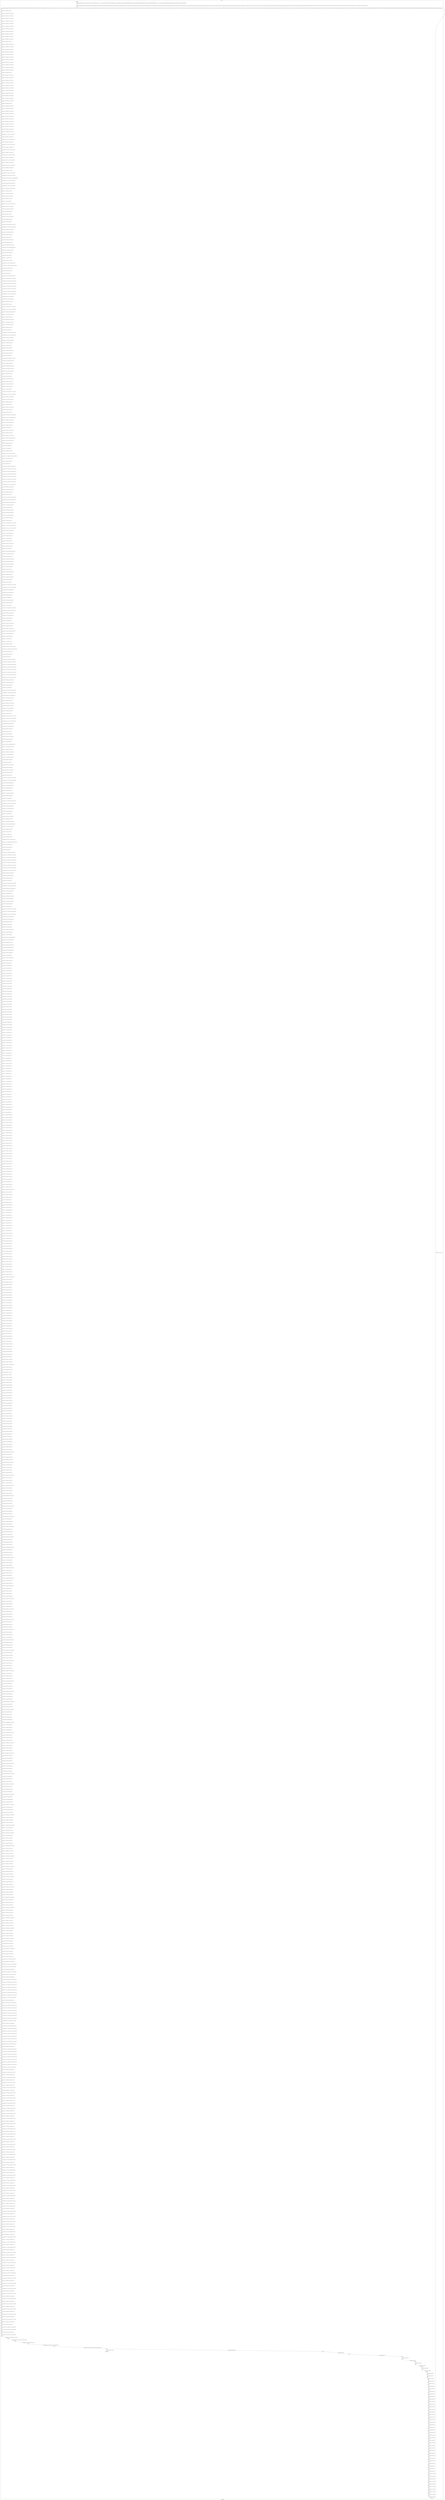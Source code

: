 digraph G {
label="Btor2XCFA";
subgraph cluster_0 {
label="main";
main_init[];
l1[];
l3[];
l4[];
l5[];
l6[];
l7[];
l8[];
l9[];
l10[];
l11[];
l12[];
l13[];
l14[];
l15[];
l16[];
l17[];
l18[];
l19[];
l20[];
l21[];
l22[];
l23[];
l24[];
l25[];
l26[];
l27[];
l28[];
l29[];
l30[];
l31[];
l32[];
l33[];
l34[];
l35[];
l36[];
l37[];
l38[];
l39[];
l40[];
l41[];
l42[];
l43[];
l44[];
l45[];
l46[];
l47[];
l48[];
l49[];
l50[];
l51[];
l52[];
l53[];
l54[];
l55[];
l56[];
l57[];
l58[];
l59[];
l60[];
l61[];
l62[];
l63[];
l64[];
l65[];
l66[];
l67[];
l68[];
l69[];
l70[];
l71[];
l72[];
l73[];
l74[];
l75[];
l76[];
l77[];
l78[];
l79[];
l80[];
l81[];
l82[];
l83[];
l84[];
l85[];
l86[];
l87[];
l88[];
l89[];
l90[];
l91[];
l92[];
l93[];
l94[];
l95[];
l96[];
l97[];
l98[];
l99[];
l100[];
l101[];
l102[];
l103[];
l104[];
l105[];
l106[];
l107[];
l108[];
l109[];
l110[];
l111[];
l112[];
l113[];
l114[];
l115[];
l116[];
l117[];
l118[];
l119[];
l120[];
l121[];
l122[];
l123[];
l124[];
l125[];
l126[];
l127[];
l128[];
l129[];
l130[];
l131[];
l132[];
l133[];
l134[];
l135[];
l136[];
l137[];
l138[];
l139[];
l140[];
l141[];
l142[];
l143[];
l144[];
l145[];
l146[];
l147[];
l148[];
l149[];
l150[];
l151[];
l152[];
l153[];
l154[];
l155[];
l156[];
l157[];
l158[];
l159[];
l160[];
l161[];
l162[];
l163[];
l164[];
l165[];
l166[];
l167[];
l168[];
l169[];
l170[];
l171[];
l172[];
l173[];
l174[];
l175[];
l176[];
l177[];
l178[];
l179[];
l180[];
l181[];
l182[];
l183[];
l184[];
l185[];
l186[];
l187[];
l188[];
l189[];
l190[];
l191[];
l192[];
l193[];
l194[];
l195[];
l196[];
l197[];
l198[];
l199[];
l200[];
l201[];
l202[];
l203[];
l204[];
l205[];
l206[];
l207[];
l208[];
l209[];
l210[];
l211[];
l212[];
l213[];
l214[];
l215[];
l216[];
l217[];
l218[];
l219[];
l220[];
l221[];
l222[];
l223[];
l224[];
l225[];
l226[];
l227[];
l228[];
l229[];
l230[];
l231[];
l232[];
l233[];
l234[];
l235[];
l236[];
l237[];
l238[];
l239[];
l240[];
l241[];
l242[];
l243[];
l244[];
l245[];
l246[];
l247[];
l248[];
l249[];
l250[];
l251[];
l252[];
l253[];
l254[];
l255[];
l256[];
l257[];
l258[];
l259[];
l260[];
l261[];
l262[];
l263[];
l264[];
l265[];
l266[];
l267[];
l268[];
l269[];
l270[];
l271[];
l272[];
l273[];
l274[];
l275[];
l276[];
l277[];
l278[];
l279[];
l280[];
l281[];
l282[];
l283[];
l284[];
l285[];
l286[];
l287[];
l288[];
l289[];
l290[];
l291[];
l292[];
l293[];
l294[];
l295[];
l296[];
l297[];
l298[];
l299[];
l300[];
l301[];
l302[];
l303[];
l304[];
l305[];
l306[];
l307[];
l308[];
l309[];
l310[];
l311[];
l312[];
l313[];
l314[];
l315[];
l316[];
l317[];
l318[];
l319[];
l320[];
l321[];
l322[];
l323[];
l324[];
l325[];
l326[];
l327[];
l328[];
l329[];
l330[];
l331[];
l332[];
l333[];
l334[];
l335[];
l336[];
l337[];
l338[];
l339[];
l340[];
l341[];
l342[];
l343[];
l344[];
l345[];
l346[];
l347[];
l348[];
l349[];
l350[];
l351[];
l352[];
l353[];
l354[];
l355[];
l356[];
l357[];
l358[];
l359[];
l360[];
l361[];
l362[];
l363[];
l364[];
l365[];
l366[];
l367[];
l368[];
l369[];
l370[];
l371[];
l372[];
l373[];
l374[];
l375[];
l376[];
l377[];
l378[];
l379[];
l380[];
l381[];
l382[];
l383[];
l384[];
l385[];
l386[];
l387[];
l388[];
l389[];
l390[];
l391[];
l392[];
l393[];
l394[];
l395[];
l396[];
l397[];
l398[];
l399[];
l400[];
l401[];
l402[];
l403[];
l404[];
l405[];
l406[];
l407[];
l408[];
l409[];
l410[];
l411[];
l412[];
l413[];
l414[];
l415[];
l416[];
l417[];
l418[];
l419[];
l420[];
l421[];
l422[];
l423[];
l424[];
l425[];
l426[];
l427[];
l428[];
l429[];
l430[];
l431[];
l432[];
l433[];
l434[];
l435[];
l436[];
l437[];
l438[];
l439[];
l440[];
l441[];
l442[];
l443[];
l444[];
l445[];
l446[];
l447[];
l448[];
l449[];
l450[];
l451[];
l452[];
l453[];
l454[];
l455[];
l456[];
l457[];
l458[];
l459[];
l460[];
l461[];
l462[];
l463[];
l464[];
l465[];
l466[];
l467[];
l468[];
l469[];
l470[];
l471[];
l472[];
l473[];
l474[];
l475[];
l476[];
l477[];
l478[];
l479[];
l480[];
l481[];
l482[];
l483[];
l484[];
l485[];
l486[];
l487[];
l488[];
l489[];
l490[];
l491[];
l492[];
l493[];
l494[];
l495[];
l496[];
l497[];
l498[];
l499[];
l500[];
l501[];
l502[];
l503[];
l504[];
l505[];
l506[];
l507[];
l508[];
l509[];
l510[];
l511[];
l512[];
l513[];
l514[];
l515[];
l516[];
l517[];
l518[];
l519[];
l520[];
l521[];
l522[];
l523[];
l524[];
l525[];
l526[];
l527[];
l528[];
l529[];
l530[];
l531[];
l532[];
l533[];
l534[];
l535[];
l536[];
l537[];
l538[];
l539[];
l540[];
l541[];
l542[];
l543[];
l544[];
l545[];
l546[];
l547[];
l548[];
l549[];
l550[];
l551[];
l552[];
l553[];
l554[];
l555[];
l556[];
l557[];
l558[];
l559[];
l560[];
l561[];
l562[];
l563[];
l564[];
l565[];
l566[];
l567[];
l568[];
l569[];
l570[];
l571[];
l572[];
l573[];
l574[];
l575[];
l576[];
l577[];
l578[];
l579[];
l580[];
l581[];
l582[];
l583[];
l584[];
l585[];
l586[];
l587[];
l588[];
l589[];
l590[];
l591[];
l592[];
l593[];
l594[];
l595[];
l596[];
l597[];
l598[];
l599[];
l600[];
l601[];
l602[];
l603[];
l604[];
l605[];
l606[];
l607[];
l608[];
l609[];
l610[];
l611[];
l612[];
l613[];
l614[];
l615[];
l616[];
l617[];
l618[];
l619[];
l620[];
l621[];
l622[];
l623[];
l624[];
l625[];
l626[];
l627[];
l628[];
l629[];
l630[];
l631[];
l632[];
l633[];
l634[];
l635[];
l636[];
l637[];
l638[];
l639[];
l640[];
l641[];
l642[];
l643[];
l644[];
l645[];
l646[];
l647[];
l648[];
l649[];
l650[];
l651[];
l652[];
l653[];
l654[];
l655[];
l656[];
l657[];
l658[];
l659[];
l660[];
l661[];
l662[];
l663[];
l664[];
l665[];
l666[];
l667[];
l668[];
l669[];
l670[];
l671[];
l672[];
l673[];
l674[];
l675[];
l676[];
l677[];
l678[];
l679[];
l680[];
l681[];
l682[];
l683[];
l684[];
l685[];
l686[];
l687[];
l688[];
l689[];
l690[];
l691[];
l692[];
l693[];
l694[];
l695[];
l696[];
l697[];
l698[];
l699[];
l700[];
l701[];
l702[];
l703[];
l704[];
l705[];
l706[];
l707[];
l708[];
l709[];
l710[];
l711[];
l712[];
l713[];
l714[];
l715[];
l716[];
l717[];
l718[];
l719[];
l720[];
l721[];
l722[];
l723[];
l724[];
l725[];
l726[];
l727[];
l728[];
l729[];
l730[];
l731[];
l732[];
l733[];
l734[];
l735[];
l736[];
l737[];
l738[];
l739[];
l740[];
l741[];
l742[];
l743[];
l744[];
l745[];
l746[];
l747[];
l748[];
l749[];
l750[];
l751[];
l752[];
l753[];
l754[];
l755[];
l756[];
l757[];
l758[];
l759[];
l760[];
l761[];
l762[];
l763[];
l764[];
l765[];
l766[];
l767[];
l768[];
l769[];
l770[];
l771[];
l772[];
l773[];
l774[];
l775[];
l776[];
l777[];
l778[];
l779[];
l780[];
l781[];
l782[];
l783[];
l784[];
l785[];
l786[];
l787[];
l788[];
l789[];
l790[];
l791[];
l792[];
l793[];
l794[];
l795[];
l796[];
l797[];
l798[];
l799[];
l800[];
l801[];
l802[];
l803[];
l804[];
l805[];
l806[];
l807[];
l808[];
l809[];
l810[];
l811[];
l812[];
l813[];
l814[];
l815[];
l816[];
l817[];
l818[];
l819[];
l820[];
l821[];
l822[];
l823[];
l824[];
l825[];
l826[];
l827[];
l828[];
l829[];
l830[];
l831[];
l832[];
l833[];
l834[];
l835[];
l836[];
l837[];
l838[];
l839[];
l840[];
l841[];
l842[];
l843[];
l844[];
l845[];
l846[];
l847[];
l848[];
l849[];
l850[];
l851[];
l852[];
l853[];
l854[];
l855[];
l856[];
l857[];
l858[];
l859[];
l860[];
l861[];
l862[];
l863[];
l864[];
l865[];
l866[];
l867[];
l868[];
l869[];
l870[];
l871[];
l872[];
l873[];
l874[];
l875[];
l876[];
l877[];
l878[];
l879[];
l880[];
l881[];
l882[];
l883[];
l884[];
l885[];
l886[];
l887[];
l888[];
l889[];
l890[];
l891[];
l892[];
l893[];
l894[];
l895[];
l896[];
l897[];
l898[];
l899[];
l900[];
l901[];
l902[];
l903[];
l904[];
l905[];
l906[];
l907[];
l908[];
l909[];
l910[];
l911[];
l912[];
l913[];
main_error[];
l914[];
l915[];
l916[];
l917[];
l918[];
l919[];
l920[];
l921[];
l922[];
l923[];
l924[];
l925[];
l926[];
l927[];
l928[];
l929[];
l930[];
l931[];
l932[];
l933[];
l934[];
l935[];
l936[];
l937[];
l938[];
l939[];
l940[];
l941[];
l942[];
l943[];
l944[];
l945[];
l946[];
l947[];
l948[];
l949[];
l950[];
l951[];
l952[];
l953[];
l954[];
l955[];
l956[];
l957[];
l958[];
l959[];
l960[];
l961[];
l962[];
l963[];
l964[];
l965[];
l966[];
l967[];
l968[];
l969[];
l970[];
l971[];
main_init -> l1 [label="[(assign const_5 #b00000000),(assign const_20 #b0),(assign const_171 #b00000000),(assign const_174 #b11111111),(assign const_301 #b1),(assign const_344 #b00000100),(assign const_345 #b00000010),(assign const_346 #b000000000000000000000000),(assign const_348 #b00000000000000000000000000000001),(assign const_350 #b00000000000000000000000011111111),(assign const_352 #b00000000000000000000000000000000),(assign const_382 #b00000001),(assign const_601 #b00000011)] "];
l3 -> l4 [label="[(havoc input_189),(havoc input_191),(havoc input_193),(havoc input_195),(havoc input_197),(havoc input_199),(havoc input_201),(havoc input_203),(havoc input_205),(havoc input_207),(havoc input_209),(havoc input_211),(havoc input_213),(havoc input_215),(havoc input_217),(havoc input_219),(havoc input_221),(havoc input_223),(havoc input_225),(havoc input_227),(havoc input_229),(havoc input_231),(havoc input_233),(havoc input_235),(havoc input_237),(havoc input_239),(havoc input_241),(havoc input_243),(havoc input_245),(havoc input_247),(havoc input_249),(havoc input_251),(havoc input_253),(havoc input_255),(havoc input_257),(havoc input_259),(havoc input_261),(havoc input_263),(havoc input_265),(havoc input_267),(havoc input_269),(havoc input_271),(havoc input_273),(havoc input_275),(havoc input_277),(havoc input_279),(havoc input_281),(havoc input_283),(havoc input_285),(havoc input_287),(havoc input_289),(havoc input_291),(havoc input_293),(havoc input_295),(havoc input_297),(havoc input_299),(havoc input_303),(havoc input_313),(havoc input_316),(havoc input_323),(havoc input_326),(havoc input_334),(havoc input_337),(havoc input_342),(havoc input_368),(havoc input_375),(havoc input_380),(havoc input_390),(havoc input_393),(havoc input_398),(havoc input_404),(havoc input_407),(havoc input_410),(havoc input_418),(havoc input_421),(havoc input_429),(havoc input_432),(havoc input_437),(havoc input_457),(havoc input_464),(havoc input_469),(havoc input_479),(havoc input_482),(havoc input_487),(havoc input_493),(havoc input_496),(havoc input_499),(havoc input_507),(havoc input_510),(havoc input_518),(havoc input_521),(havoc input_526),(havoc input_546),(havoc input_553),(havoc input_558),(havoc input_568),(havoc input_571),(havoc input_576),(havoc input_582),(havoc input_585),(havoc input_588),(havoc input_596),(havoc input_599),(havoc input_608),(havoc input_611),(havoc input_616),(havoc input_636),(havoc input_643),(havoc input_648),(havoc input_658),(havoc input_661),(havoc input_666),(havoc input_672)] "];
l4 -> l5 [label="[(assign binary_123 (bvand state_21 state_23))] "];
l5 -> l6 [label="[(assign binary_124 (bvand binary_123 (bvnot state_25)))] "];
l6 -> l7 [label="[(assign binary_125 (bvand binary_124 (bvnot state_27)))] "];
l7 -> l8 [label="[(assign binary_126 (bvand binary_125 (bvnot state_29)))] "];
l8 -> l9 [label="[(assign binary_127 (bvand binary_126 (bvnot state_31)))] "];
l9 -> l10 [label="[(assign binary_128 (bvand binary_127 (bvnot state_33)))] "];
l10 -> l11 [label="[(assign binary_129 (bvand binary_128 (bvnot state_35)))] "];
l11 -> l12 [label="[(assign binary_130 (bvand binary_129 (bvnot state_37)))] "];
l12 -> l13 [label="[(assign binary_131 (bvand binary_130 (bvnot state_39)))] "];
l13 -> l14 [label="[(assign binary_132 (bvand binary_131 (bvnot state_41)))] "];
l14 -> l15 [label="[(assign binary_133 (bvand binary_132 (bvnot state_43)))] "];
l15 -> l16 [label="[(assign binary_134 (bvand binary_133 (bvnot state_45)))] "];
l16 -> l17 [label="[(assign binary_135 (bvand binary_134 state_47))] "];
l17 -> l18 [label="[(assign binary_136 (bvand binary_135 (bvnot state_49)))] "];
l18 -> l19 [label="[(assign binary_137 (bvand binary_136 (bvnot state_51)))] "];
l19 -> l20 [label="[(assign binary_138 (bvand binary_137 (bvnot state_53)))] "];
l20 -> l21 [label="[(assign binary_139 (bvand binary_138 (bvnot state_55)))] "];
l21 -> l22 [label="[(assign binary_140 (bvand binary_139 (bvnot state_57)))] "];
l22 -> l23 [label="[(assign binary_141 (bvand binary_140 (bvnot state_59)))] "];
l23 -> l24 [label="[(assign binary_142 (bvand binary_141 (bvnot state_61)))] "];
l24 -> l25 [label="[(assign binary_143 (bvand binary_142 (bvnot state_63)))] "];
l25 -> l26 [label="[(assign binary_144 (bvand binary_143 (bvnot state_65)))] "];
l26 -> l27 [label="[(assign binary_145 (bvand binary_144 (bvnot state_67)))] "];
l27 -> l28 [label="[(assign binary_146 (bvand binary_145 (bvnot state_69)))] "];
l28 -> l29 [label="[(assign binary_147 (bvand binary_146 state_71))] "];
l29 -> l30 [label="[(assign binary_148 (bvand binary_147 (bvnot state_73)))] "];
l30 -> l31 [label="[(assign binary_149 (bvand binary_148 (bvnot state_75)))] "];
l31 -> l32 [label="[(assign binary_150 (bvand binary_149 (bvnot state_77)))] "];
l32 -> l33 [label="[(assign binary_151 (bvand binary_150 (bvnot state_79)))] "];
l33 -> l34 [label="[(assign binary_152 (bvand binary_151 (bvnot state_81)))] "];
l34 -> l35 [label="[(assign binary_153 (bvand binary_152 (bvnot state_83)))] "];
l35 -> l36 [label="[(assign binary_154 (bvand binary_153 (bvnot state_85)))] "];
l36 -> l37 [label="[(assign binary_155 (bvand binary_154 (bvnot state_87)))] "];
l37 -> l38 [label="[(assign binary_156 (bvand binary_155 (bvnot state_89)))] "];
l38 -> l39 [label="[(assign binary_157 (bvand binary_156 (bvnot state_91)))] "];
l39 -> l40 [label="[(assign binary_158 (bvand binary_157 (bvnot state_93)))] "];
l40 -> l41 [label="[(assign binary_159 (bvand binary_158 state_95))] "];
l41 -> l42 [label="[(assign binary_160 (bvand binary_159 (bvnot state_97)))] "];
l42 -> l43 [label="[(assign binary_161 (bvand binary_160 (bvnot state_99)))] "];
l43 -> l44 [label="[(assign binary_162 (bvand binary_161 (bvnot state_101)))] "];
l44 -> l45 [label="[(assign binary_163 (bvand binary_162 (bvnot state_103)))] "];
l45 -> l46 [label="[(assign binary_164 (bvand binary_163 (bvnot state_105)))] "];
l46 -> l47 [label="[(assign binary_165 (bvand binary_164 (bvnot state_107)))] "];
l47 -> l48 [label="[(assign binary_166 (bvand binary_165 (bvnot state_109)))] "];
l48 -> l49 [label="[(assign binary_167 (bvand binary_166 (bvnot state_111)))] "];
l49 -> l50 [label="[(assign binary_168 (bvand binary_167 (bvnot state_113)))] "];
l50 -> l51 [label="[(assign binary_169 (bvand binary_168 (bvnot state_115)))] "];
l51 -> l52 [label="[(assign binary_170 (bvand binary_169 (bvnot state_117)))] "];
l52 -> l53 [label="[(assign comparison_172 (ite (= const_171 state_6) #b1 #b0))] "];
l53 -> l54 [label="[(assign binary_173 (bvand binary_170 comparison_172))] "];
l54 -> l55 [label="[(assign comparison_175 (ite (= const_174 state_8) #b1 #b0))] "];
l55 -> l56 [label="[(assign binary_176 (bvand binary_173 comparison_175))] "];
l56 -> l57 [label="[(assign comparison_177 (ite (= const_171 state_10) #b1 #b0))] "];
l57 -> l58 [label="[(assign binary_178 (bvand binary_176 comparison_177))] "];
l58 -> l59 [label="[(assign comparison_179 (ite (= const_174 state_12) #b1 #b0))] "];
l59 -> l60 [label="[(assign binary_180 (bvand binary_178 comparison_179))] "];
l60 -> l61 [label="[(assign comparison_181 (ite (= const_174 state_14) #b1 #b0))] "];
l61 -> l62 [label="[(assign binary_182 (bvand binary_180 comparison_181))] "];
l62 -> l63 [label="[(assign comparison_183 (ite (= const_174 state_16) #b1 #b0))] "];
l63 -> l64 [label="[(assign binary_184 (bvand binary_182 comparison_183))] "];
l64 -> l65 [label="[(assign comparison_185 (ite (= const_174 state_18) #b1 #b0))] "];
l65 -> l66 [label="[(assign binary_186 (bvand binary_184 comparison_185))] "];
l66 -> l67 [label="[(assign binary_187 (bvand state_121 binary_186))] "];
l67 -> l68 [label="[(assign comparison_304 (ite (= const_171 input_195) #b1 #b0))] "];
l68 -> l69 [label="[(assign comparison_305 (ite (= const_171 input_197) #b1 #b0))] "];
l69 -> l70 [label="[(assign binary_306 (bvand (bvnot comparison_304) (bvnot comparison_305)))] "];
l70 -> l71 [label="[(assign comparison_307 (ite (= const_171 input_199) #b1 #b0))] "];
l71 -> l72 [label="[(assign binary_308 (bvand binary_306 (bvnot comparison_307)))] "];
l72 -> l73 [label="[(assign comparison_309 (ite (= const_171 input_201) #b1 #b0))] "];
l73 -> l74 [label="[(assign binary_310 (bvand binary_308 (bvnot comparison_309)))] "];
l74 -> l75 [label="[(assign binary_311 (bvand input_203 binary_310))] "];
l75 -> l76 [label="[(assign binary_312 (bvor (bvnot input_303) binary_311))] "];
l76 -> l77 [label="[(assign binary_314 (bvor input_205 (bvnot input_313)))] "];
l77 -> l78 [label="[(assign binary_315 (bvand binary_312 binary_314))] "];
l78 -> l79 [label="[(assign binary_317 (bvor input_209 input_313))] "];
l79 -> l80 [label="[(assign comparison_318 (ite (= const_174 input_191) #b1 #b0))] "];
l80 -> l81 [label="[(assign binary_319 (bvand binary_317 comparison_318))] "];
l81 -> l82 [label="[(assign binary_320 (bvor (bvnot input_316) binary_319))] "];
l82 -> l83 [label="[(assign binary_321 (bvand binary_315 binary_320))] "];
l83 -> l84 [label="[(assign binary_322 (bvor input_211 input_316))] "];
l84 -> l85 [label="[(assign binary_324 (bvor binary_322 (bvnot input_323)))] "];
l85 -> l86 [label="[(assign binary_325 (bvand binary_321 binary_324))] "];
l86 -> l87 [label="[(assign binary_327 (bvor input_213 input_323))] "];
l87 -> l88 [label="[(assign ternary_328 (ite (= input_313 #b1) const_171 input_189))] "];
l88 -> l89 [label="[(assign comparison_329 (ite (= const_171 ternary_328) #b1 #b0))] "];
l89 -> l90 [label="[(assign binary_330 (bvand binary_327 comparison_329))] "];
l90 -> l91 [label="[(assign binary_331 (bvor (bvnot input_326) binary_330))] "];
l91 -> l92 [label="[(assign binary_332 (bvand binary_325 binary_331))] "];
l92 -> l93 [label="[(assign binary_333 (bvor input_221 input_326))] "];
l93 -> l94 [label="[(assign binary_335 (bvor binary_333 (bvnot input_334)))] "];
l94 -> l95 [label="[(assign binary_336 (bvand binary_332 binary_335))] "];
l95 -> l96 [label="[(assign binary_338 (bvand binary_327 (bvnot input_326)))] "];
l96 -> l97 [label="[(assign binary_339 (bvand (bvnot comparison_329) binary_338))] "];
l97 -> l98 [label="[(assign binary_340 (bvor (bvnot input_337) binary_339))] "];
l98 -> l99 [label="[(assign binary_341 (bvand binary_336 binary_340))] "];
l99 -> l100 [label="[(assign binary_343 (bvor input_215 input_337))] "];
l100 -> l101 [label="[(assign binary_347 (++ const_346 input_195))] "];
l101 -> l102 [label="[(assign binary_349 (bvsub binary_347 const_348))] "];
l102 -> l103 [label="[(assign comparison_351 (ite (= const_174 input_195) #b1 #b0))] "];
l103 -> l104 [label="[(assign ternary_353 (ite (= comparison_351 #b1) const_348 const_352))] "];
l104 -> l105 [label="[(assign binary_354 (bvmul const_350 ternary_353))] "];
l105 -> l106 [label="[(assign binary_355 (bvor binary_349 binary_354))] "];
l106 -> l107 [label="[(assign slice_356 (extract binary_355 0 8))] "];
l107 -> l108 [label="[(assign ternary_357 (ite (= input_303 #b1) slice_356 input_195))] "];
l108 -> l109 [label="[(assign ternary_358 (ite (= input_313 #b1) const_174 ternary_357))] "];
l109 -> l110 [label="[(assign ternary_359 (ite (= input_316 #b1) const_345 ternary_358))] "];
l110 -> l111 [label="[(assign ternary_360 (ite (= input_323 #b1) const_345 ternary_359))] "];
l111 -> l112 [label="[(assign ternary_361 (ite (= input_326 #b1) const_345 ternary_360))] "];
l112 -> l113 [label="[(assign ternary_362 (ite (= input_334 #b1) const_174 ternary_361))] "];
l113 -> l114 [label="[(assign ternary_363 (ite (= input_337 #b1) const_344 ternary_362))] "];
l114 -> l115 [label="[(assign comparison_364 (ite (= const_171 ternary_363) #b1 #b0))] "];
l115 -> l116 [label="[(assign binary_365 (bvand binary_343 comparison_364))] "];
l116 -> l117 [label="[(assign binary_366 (bvor (bvnot input_342) binary_365))] "];
l117 -> l118 [label="[(assign binary_367 (bvand binary_341 binary_366))] "];
l118 -> l119 [label="[(assign binary_369 (bvor input_217 input_342))] "];
l119 -> l120 [label="[(assign ternary_370 (ite (= input_323 #b1) const_171 input_191))] "];
l120 -> l121 [label="[(assign comparison_371 (ite (= const_171 ternary_370) #b1 #b0))] "];
l121 -> l122 [label="[(assign binary_372 (bvand binary_369 (bvnot comparison_371)))] "];
l122 -> l123 [label="[(assign binary_373 (bvor (bvnot input_368) binary_372))] "];
l123 -> l124 [label="[(assign binary_374 (bvand binary_367 binary_373))] "];
l124 -> l125 [label="[(assign binary_376 (bvand binary_369 (bvnot input_368)))] "];
l125 -> l126 [label="[(assign binary_377 (bvand comparison_371 binary_376))] "];
l126 -> l127 [label="[(assign binary_378 (bvor (bvnot input_375) binary_377))] "];
l127 -> l128 [label="[(assign binary_379 (bvand binary_374 binary_378))] "];
l128 -> l129 [label="[(assign binary_381 (bvor input_219 input_375))] "];
l129 -> l130 [label="[(assign ternary_383 (ite (= input_334 #b1) const_382 input_193))] "];
l130 -> l131 [label="[(assign comparison_384 (ite (= const_171 ternary_383) #b1 #b0))] "];
l131 -> l132 [label="[(assign binary_385 (bvand binary_381 comparison_384))] "];
l132 -> l133 [label="[(assign binary_386 (bvor (bvnot input_380) binary_385))] "];
l133 -> l134 [label="[(assign binary_387 (bvand binary_379 binary_386))] "];
l134 -> l135 [label="[(assign binary_388 (bvor input_223 input_334))] "];
l135 -> l136 [label="[(assign binary_389 (bvor binary_388 input_380))] "];
l136 -> l137 [label="[(assign binary_391 (bvor binary_389 (bvnot input_390)))] "];
l137 -> l138 [label="[(assign binary_392 (bvand binary_387 binary_391))] "];
l138 -> l139 [label="[(assign binary_394 (bvor input_225 input_390))] "];
l139 -> l140 [label="[(assign binary_395 (bvand (bvnot comparison_371) binary_394))] "];
l140 -> l141 [label="[(assign binary_396 (bvor (bvnot input_393) binary_395))] "];
l141 -> l142 [label="[(assign binary_397 (bvand binary_392 binary_396))] "];
l142 -> l143 [label="[(assign binary_399 (bvand binary_394 (bvnot input_393)))] "];
l143 -> l144 [label="[(assign binary_400 (bvand comparison_371 binary_399))] "];
l144 -> l145 [label="[(assign binary_401 (bvor (bvnot input_398) binary_400))] "];
l145 -> l146 [label="[(assign binary_402 (bvand binary_397 binary_401))] "];
l146 -> l147 [label="[(assign binary_403 (bvor input_227 input_398))] "];
l147 -> l148 [label="[(assign binary_405 (bvor binary_403 (bvnot input_404)))] "];
l148 -> l149 [label="[(assign binary_406 (bvand binary_402 binary_405))] "];
l149 -> l150 [label="[(assign binary_408 (bvor input_229 (bvnot input_407)))] "];
l150 -> l151 [label="[(assign binary_409 (bvand binary_406 binary_408))] "];
l151 -> l152 [label="[(assign binary_411 (bvor input_233 input_407))] "];
l152 -> l153 [label="[(assign ternary_412 (ite (= input_404 #b1) const_174 ternary_370))] "];
l153 -> l154 [label="[(assign comparison_413 (ite (= const_174 ternary_412) #b1 #b0))] "];
l154 -> l155 [label="[(assign binary_414 (bvand binary_411 comparison_413))] "];
l155 -> l156 [label="[(assign binary_415 (bvor (bvnot input_410) binary_414))] "];
l156 -> l157 [label="[(assign binary_416 (bvand binary_409 binary_415))] "];
l157 -> l158 [label="[(assign binary_417 (bvor input_235 input_410))] "];
l158 -> l159 [label="[(assign binary_419 (bvor binary_417 (bvnot input_418)))] "];
l159 -> l160 [label="[(assign binary_420 (bvand binary_416 binary_419))] "];
l160 -> l161 [label="[(assign binary_422 (bvor input_237 input_418))] "];
l161 -> l162 [label="[(assign ternary_423 (ite (= input_407 #b1) const_382 ternary_328))] "];
l162 -> l163 [label="[(assign comparison_424 (ite (= const_382 ternary_423) #b1 #b0))] "];
l163 -> l164 [label="[(assign binary_425 (bvand binary_422 comparison_424))] "];
l164 -> l165 [label="[(assign binary_426 (bvor (bvnot input_421) binary_425))] "];
l165 -> l166 [label="[(assign binary_427 (bvand binary_420 binary_426))] "];
l166 -> l167 [label="[(assign binary_428 (bvor input_245 input_421))] "];
l167 -> l168 [label="[(assign binary_430 (bvor binary_428 (bvnot input_429)))] "];
l168 -> l169 [label="[(assign binary_431 (bvand binary_427 binary_430))] "];
l169 -> l170 [label="[(assign binary_433 (bvand binary_422 (bvnot input_421)))] "];
l170 -> l171 [label="[(assign binary_434 (bvand (bvnot comparison_424) binary_433))] "];
l171 -> l172 [label="[(assign binary_435 (bvor (bvnot input_432) binary_434))] "];
l172 -> l173 [label="[(assign binary_436 (bvand binary_431 binary_435))] "];
l173 -> l174 [label="[(assign binary_438 (bvor input_239 input_432))] "];
l174 -> l175 [label="[(assign binary_439 (++ const_346 input_197))] "];
l175 -> l176 [label="[(assign binary_440 (bvsub binary_439 const_348))] "];
l176 -> l177 [label="[(assign comparison_441 (ite (= const_174 input_197) #b1 #b0))] "];
l177 -> l178 [label="[(assign ternary_442 (ite (= comparison_441 #b1) const_348 const_352))] "];
l178 -> l179 [label="[(assign binary_443 (bvmul const_350 ternary_442))] "];
l179 -> l180 [label="[(assign binary_444 (bvor binary_440 binary_443))] "];
l180 -> l181 [label="[(assign slice_445 (extract binary_444 0 8))] "];
l181 -> l182 [label="[(assign ternary_446 (ite (= input_303 #b1) slice_445 input_197))] "];
l182 -> l183 [label="[(assign ternary_447 (ite (= input_407 #b1) const_174 ternary_446))] "];
l183 -> l184 [label="[(assign ternary_448 (ite (= input_410 #b1) const_345 ternary_447))] "];
l184 -> l185 [label="[(assign ternary_449 (ite (= input_418 #b1) const_345 ternary_448))] "];
l185 -> l186 [label="[(assign ternary_450 (ite (= input_421 #b1) const_345 ternary_449))] "];
l186 -> l187 [label="[(assign ternary_451 (ite (= input_429 #b1) const_174 ternary_450))] "];
l187 -> l188 [label="[(assign ternary_452 (ite (= input_432 #b1) const_344 ternary_451))] "];
l188 -> l189 [label="[(assign comparison_453 (ite (= const_171 ternary_452) #b1 #b0))] "];
l189 -> l190 [label="[(assign binary_454 (bvand binary_438 comparison_453))] "];
l190 -> l191 [label="[(assign binary_455 (bvor (bvnot input_437) binary_454))] "];
l191 -> l192 [label="[(assign binary_456 (bvand binary_436 binary_455))] "];
l192 -> l193 [label="[(assign binary_458 (bvor input_241 input_437))] "];
l193 -> l194 [label="[(assign ternary_459 (ite (= input_418 #b1) const_382 ternary_412))] "];
l194 -> l195 [label="[(assign comparison_460 (ite (= const_382 ternary_459) #b1 #b0))] "];
l195 -> l196 [label="[(assign binary_461 (bvand binary_458 (bvnot comparison_460)))] "];
l196 -> l197 [label="[(assign binary_462 (bvor (bvnot input_457) binary_461))] "];
l197 -> l198 [label="[(assign binary_463 (bvand binary_456 binary_462))] "];
l198 -> l199 [label="[(assign binary_465 (bvand binary_458 (bvnot input_457)))] "];
l199 -> l200 [label="[(assign binary_466 (bvand comparison_460 binary_465))] "];
l200 -> l201 [label="[(assign binary_467 (bvor (bvnot input_464) binary_466))] "];
l201 -> l202 [label="[(assign binary_468 (bvand binary_463 binary_467))] "];
l202 -> l203 [label="[(assign binary_470 (bvor input_243 input_464))] "];
l203 -> l204 [label="[(assign ternary_471 (ite (= input_390 #b1) const_171 ternary_383))] "];
l204 -> l205 [label="[(assign ternary_472 (ite (= input_429 #b1) const_382 ternary_471))] "];
l205 -> l206 [label="[(assign comparison_473 (ite (= const_171 ternary_472) #b1 #b0))] "];
l206 -> l207 [label="[(assign binary_474 (bvand binary_470 comparison_473))] "];
l207 -> l208 [label="[(assign binary_475 (bvor (bvnot input_469) binary_474))] "];
l208 -> l209 [label="[(assign binary_476 (bvand binary_468 binary_475))] "];
l209 -> l210 [label="[(assign binary_477 (bvor input_247 input_429))] "];
l210 -> l211 [label="[(assign binary_478 (bvor binary_477 input_469))] "];
l211 -> l212 [label="[(assign binary_480 (bvor binary_478 (bvnot input_479)))] "];
l212 -> l213 [label="[(assign binary_481 (bvand binary_476 binary_480))] "];
l213 -> l214 [label="[(assign binary_483 (bvor input_249 input_479))] "];
l214 -> l215 [label="[(assign binary_484 (bvand (bvnot comparison_460) binary_483))] "];
l215 -> l216 [label="[(assign binary_485 (bvor (bvnot input_482) binary_484))] "];
l216 -> l217 [label="[(assign binary_486 (bvand binary_481 binary_485))] "];
l217 -> l218 [label="[(assign binary_488 (bvand binary_483 (bvnot input_482)))] "];
l218 -> l219 [label="[(assign binary_489 (bvand comparison_460 binary_488))] "];
l219 -> l220 [label="[(assign binary_490 (bvor (bvnot input_487) binary_489))] "];
l220 -> l221 [label="[(assign binary_491 (bvand binary_486 binary_490))] "];
l221 -> l222 [label="[(assign binary_492 (bvor input_251 input_487))] "];
l222 -> l223 [label="[(assign binary_494 (bvor binary_492 (bvnot input_493)))] "];
l223 -> l224 [label="[(assign binary_495 (bvand binary_491 binary_494))] "];
l224 -> l225 [label="[(assign binary_497 (bvor input_253 (bvnot input_496)))] "];
l225 -> l226 [label="[(assign binary_498 (bvand binary_495 binary_497))] "];
l226 -> l227 [label="[(assign binary_500 (bvor input_257 input_496))] "];
l227 -> l228 [label="[(assign ternary_501 (ite (= input_493 #b1) const_174 ternary_459))] "];
l228 -> l229 [label="[(assign comparison_502 (ite (= const_174 ternary_501) #b1 #b0))] "];
l229 -> l230 [label="[(assign binary_503 (bvand binary_500 comparison_502))] "];
l230 -> l231 [label="[(assign binary_504 (bvor (bvnot input_499) binary_503))] "];
l231 -> l232 [label="[(assign binary_505 (bvand binary_498 binary_504))] "];
l232 -> l233 [label="[(assign binary_506 (bvor input_259 input_499))] "];
l233 -> l234 [label="[(assign binary_508 (bvor binary_506 (bvnot input_507)))] "];
l234 -> l235 [label="[(assign binary_509 (bvand binary_505 binary_508))] "];
l235 -> l236 [label="[(assign binary_511 (bvor input_261 input_507))] "];
l236 -> l237 [label="[(assign ternary_512 (ite (= input_496 #b1) const_345 ternary_423))] "];
l237 -> l238 [label="[(assign comparison_513 (ite (= const_345 ternary_512) #b1 #b0))] "];
l238 -> l239 [label="[(assign binary_514 (bvand binary_511 comparison_513))] "];
l239 -> l240 [label="[(assign binary_515 (bvor (bvnot input_510) binary_514))] "];
l240 -> l241 [label="[(assign binary_516 (bvand binary_509 binary_515))] "];
l241 -> l242 [label="[(assign binary_517 (bvor input_269 input_510))] "];
l242 -> l243 [label="[(assign binary_519 (bvor binary_517 (bvnot input_518)))] "];
l243 -> l244 [label="[(assign binary_520 (bvand binary_516 binary_519))] "];
l244 -> l245 [label="[(assign binary_522 (bvand binary_511 (bvnot input_510)))] "];
l245 -> l246 [label="[(assign binary_523 (bvand (bvnot comparison_513) binary_522))] "];
l246 -> l247 [label="[(assign binary_524 (bvor (bvnot input_521) binary_523))] "];
l247 -> l248 [label="[(assign binary_525 (bvand binary_520 binary_524))] "];
l248 -> l249 [label="[(assign binary_527 (bvor input_263 input_521))] "];
l249 -> l250 [label="[(assign binary_528 (++ const_346 input_199))] "];
l250 -> l251 [label="[(assign binary_529 (bvsub binary_528 const_348))] "];
l251 -> l252 [label="[(assign comparison_530 (ite (= const_174 input_199) #b1 #b0))] "];
l252 -> l253 [label="[(assign ternary_531 (ite (= comparison_530 #b1) const_348 const_352))] "];
l253 -> l254 [label="[(assign binary_532 (bvmul const_350 ternary_531))] "];
l254 -> l255 [label="[(assign binary_533 (bvor binary_529 binary_532))] "];
l255 -> l256 [label="[(assign slice_534 (extract binary_533 0 8))] "];
l256 -> l257 [label="[(assign ternary_535 (ite (= input_303 #b1) slice_534 input_199))] "];
l257 -> l258 [label="[(assign ternary_536 (ite (= input_496 #b1) const_174 ternary_535))] "];
l258 -> l259 [label="[(assign ternary_537 (ite (= input_499 #b1) const_345 ternary_536))] "];
l259 -> l260 [label="[(assign ternary_538 (ite (= input_507 #b1) const_345 ternary_537))] "];
l260 -> l261 [label="[(assign ternary_539 (ite (= input_510 #b1) const_345 ternary_538))] "];
l261 -> l262 [label="[(assign ternary_540 (ite (= input_518 #b1) const_174 ternary_539))] "];
l262 -> l263 [label="[(assign ternary_541 (ite (= input_521 #b1) const_344 ternary_540))] "];
l263 -> l264 [label="[(assign comparison_542 (ite (= const_171 ternary_541) #b1 #b0))] "];
l264 -> l265 [label="[(assign binary_543 (bvand binary_527 comparison_542))] "];
l265 -> l266 [label="[(assign binary_544 (bvor (bvnot input_526) binary_543))] "];
l266 -> l267 [label="[(assign binary_545 (bvand binary_525 binary_544))] "];
l267 -> l268 [label="[(assign binary_547 (bvor input_265 input_526))] "];
l268 -> l269 [label="[(assign ternary_548 (ite (= input_507 #b1) const_345 ternary_501))] "];
l269 -> l270 [label="[(assign comparison_549 (ite (= const_345 ternary_548) #b1 #b0))] "];
l270 -> l271 [label="[(assign binary_550 (bvand binary_547 (bvnot comparison_549)))] "];
l271 -> l272 [label="[(assign binary_551 (bvor (bvnot input_546) binary_550))] "];
l272 -> l273 [label="[(assign binary_552 (bvand binary_545 binary_551))] "];
l273 -> l274 [label="[(assign binary_554 (bvand binary_547 (bvnot input_546)))] "];
l274 -> l275 [label="[(assign binary_555 (bvand comparison_549 binary_554))] "];
l275 -> l276 [label="[(assign binary_556 (bvor (bvnot input_553) binary_555))] "];
l276 -> l277 [label="[(assign binary_557 (bvand binary_552 binary_556))] "];
l277 -> l278 [label="[(assign binary_559 (bvor input_267 input_553))] "];
l278 -> l279 [label="[(assign ternary_560 (ite (= input_479 #b1) const_171 ternary_472))] "];
l279 -> l280 [label="[(assign ternary_561 (ite (= input_518 #b1) const_382 ternary_560))] "];
l280 -> l281 [label="[(assign comparison_562 (ite (= const_171 ternary_561) #b1 #b0))] "];
l281 -> l282 [label="[(assign binary_563 (bvand binary_559 comparison_562))] "];
l282 -> l283 [label="[(assign binary_564 (bvor (bvnot input_558) binary_563))] "];
l283 -> l284 [label="[(assign binary_565 (bvand binary_557 binary_564))] "];
l284 -> l285 [label="[(assign binary_566 (bvor input_271 input_518))] "];
l285 -> l286 [label="[(assign binary_567 (bvor binary_566 input_558))] "];
l286 -> l287 [label="[(assign binary_569 (bvor binary_567 (bvnot input_568)))] "];
l287 -> l288 [label="[(assign binary_570 (bvand binary_565 binary_569))] "];
l288 -> l289 [label="[(assign binary_572 (bvor input_273 input_568))] "];
l289 -> l290 [label="[(assign binary_573 (bvand (bvnot comparison_549) binary_572))] "];
l290 -> l291 [label="[(assign binary_574 (bvor (bvnot input_571) binary_573))] "];
l291 -> l292 [label="[(assign binary_575 (bvand binary_570 binary_574))] "];
l292 -> l293 [label="[(assign binary_577 (bvand binary_572 (bvnot input_571)))] "];
l293 -> l294 [label="[(assign binary_578 (bvand comparison_549 binary_577))] "];
l294 -> l295 [label="[(assign binary_579 (bvor (bvnot input_576) binary_578))] "];
l295 -> l296 [label="[(assign binary_580 (bvand binary_575 binary_579))] "];
l296 -> l297 [label="[(assign binary_581 (bvor input_275 input_576))] "];
l297 -> l298 [label="[(assign binary_583 (bvor binary_581 (bvnot input_582)))] "];
l298 -> l299 [label="[(assign binary_584 (bvand binary_580 binary_583))] "];
l299 -> l300 [label="[(assign binary_586 (bvor input_277 (bvnot input_585)))] "];
l300 -> l301 [label="[(assign binary_587 (bvand binary_584 binary_586))] "];
l301 -> l302 [label="[(assign binary_589 (bvor input_281 input_585))] "];
l302 -> l303 [label="[(assign ternary_590 (ite (= input_582 #b1) const_174 ternary_548))] "];
l303 -> l304 [label="[(assign comparison_591 (ite (= const_174 ternary_590) #b1 #b0))] "];
l304 -> l305 [label="[(assign binary_592 (bvand binary_589 comparison_591))] "];
l305 -> l306 [label="[(assign binary_593 (bvor (bvnot input_588) binary_592))] "];
l306 -> l307 [label="[(assign binary_594 (bvand binary_587 binary_593))] "];
l307 -> l308 [label="[(assign binary_595 (bvor input_283 input_588))] "];
l308 -> l309 [label="[(assign binary_597 (bvor binary_595 (bvnot input_596)))] "];
l309 -> l310 [label="[(assign binary_598 (bvand binary_594 binary_597))] "];
l310 -> l311 [label="[(assign binary_600 (bvor input_285 input_596))] "];
l311 -> l312 [label="[(assign ternary_602 (ite (= input_585 #b1) const_601 ternary_512))] "];
l312 -> l313 [label="[(assign comparison_603 (ite (= const_601 ternary_602) #b1 #b0))] "];
l313 -> l314 [label="[(assign binary_604 (bvand binary_600 comparison_603))] "];
l314 -> l315 [label="[(assign binary_605 (bvor (bvnot input_599) binary_604))] "];
l315 -> l316 [label="[(assign binary_606 (bvand binary_598 binary_605))] "];
l316 -> l317 [label="[(assign binary_607 (bvor input_293 input_599))] "];
l317 -> l318 [label="[(assign binary_609 (bvor binary_607 (bvnot input_608)))] "];
l318 -> l319 [label="[(assign binary_610 (bvand binary_606 binary_609))] "];
l319 -> l320 [label="[(assign binary_612 (bvand binary_600 (bvnot input_599)))] "];
l320 -> l321 [label="[(assign binary_613 (bvand (bvnot comparison_603) binary_612))] "];
l321 -> l322 [label="[(assign binary_614 (bvor (bvnot input_611) binary_613))] "];
l322 -> l323 [label="[(assign binary_615 (bvand binary_610 binary_614))] "];
l323 -> l324 [label="[(assign binary_617 (bvor input_287 input_611))] "];
l324 -> l325 [label="[(assign binary_618 (++ const_346 input_201))] "];
l325 -> l326 [label="[(assign binary_619 (bvsub binary_618 const_348))] "];
l326 -> l327 [label="[(assign comparison_620 (ite (= const_174 input_201) #b1 #b0))] "];
l327 -> l328 [label="[(assign ternary_621 (ite (= comparison_620 #b1) const_348 const_352))] "];
l328 -> l329 [label="[(assign binary_622 (bvmul const_350 ternary_621))] "];
l329 -> l330 [label="[(assign binary_623 (bvor binary_619 binary_622))] "];
l330 -> l331 [label="[(assign slice_624 (extract binary_623 0 8))] "];
l331 -> l332 [label="[(assign ternary_625 (ite (= input_303 #b1) slice_624 input_201))] "];
l332 -> l333 [label="[(assign ternary_626 (ite (= input_585 #b1) const_174 ternary_625))] "];
l333 -> l334 [label="[(assign ternary_627 (ite (= input_588 #b1) const_345 ternary_626))] "];
l334 -> l335 [label="[(assign ternary_628 (ite (= input_596 #b1) const_345 ternary_627))] "];
l335 -> l336 [label="[(assign ternary_629 (ite (= input_599 #b1) const_345 ternary_628))] "];
l336 -> l337 [label="[(assign ternary_630 (ite (= input_608 #b1) const_174 ternary_629))] "];
l337 -> l338 [label="[(assign ternary_631 (ite (= input_611 #b1) const_344 ternary_630))] "];
l338 -> l339 [label="[(assign comparison_632 (ite (= const_171 ternary_631) #b1 #b0))] "];
l339 -> l340 [label="[(assign binary_633 (bvand binary_617 comparison_632))] "];
l340 -> l341 [label="[(assign binary_634 (bvor (bvnot input_616) binary_633))] "];
l341 -> l342 [label="[(assign binary_635 (bvand binary_615 binary_634))] "];
l342 -> l343 [label="[(assign binary_637 (bvor input_289 input_616))] "];
l343 -> l344 [label="[(assign ternary_638 (ite (= input_596 #b1) const_601 ternary_590))] "];
l344 -> l345 [label="[(assign comparison_639 (ite (= const_601 ternary_638) #b1 #b0))] "];
l345 -> l346 [label="[(assign binary_640 (bvand binary_637 (bvnot comparison_639)))] "];
l346 -> l347 [label="[(assign binary_641 (bvor (bvnot input_636) binary_640))] "];
l347 -> l348 [label="[(assign binary_642 (bvand binary_635 binary_641))] "];
l348 -> l349 [label="[(assign binary_644 (bvand binary_637 (bvnot input_636)))] "];
l349 -> l350 [label="[(assign binary_645 (bvand comparison_639 binary_644))] "];
l350 -> l351 [label="[(assign binary_646 (bvor (bvnot input_643) binary_645))] "];
l351 -> l352 [label="[(assign binary_647 (bvand binary_642 binary_646))] "];
l352 -> l353 [label="[(assign binary_649 (bvor input_291 input_643))] "];
l353 -> l354 [label="[(assign ternary_650 (ite (= input_568 #b1) const_171 ternary_561))] "];
l354 -> l355 [label="[(assign ternary_651 (ite (= input_608 #b1) const_382 ternary_650))] "];
l355 -> l356 [label="[(assign comparison_652 (ite (= const_171 ternary_651) #b1 #b0))] "];
l356 -> l357 [label="[(assign binary_653 (bvand binary_649 comparison_652))] "];
l357 -> l358 [label="[(assign binary_654 (bvor (bvnot input_648) binary_653))] "];
l358 -> l359 [label="[(assign binary_655 (bvand binary_647 binary_654))] "];
l359 -> l360 [label="[(assign binary_656 (bvor input_295 input_608))] "];
l360 -> l361 [label="[(assign binary_657 (bvor binary_656 input_648))] "];
l361 -> l362 [label="[(assign binary_659 (bvor binary_657 (bvnot input_658)))] "];
l362 -> l363 [label="[(assign binary_660 (bvand binary_655 binary_659))] "];
l363 -> l364 [label="[(assign binary_662 (bvor input_297 input_658))] "];
l364 -> l365 [label="[(assign binary_663 (bvand (bvnot comparison_639) binary_662))] "];
l365 -> l366 [label="[(assign binary_664 (bvor (bvnot input_661) binary_663))] "];
l366 -> l367 [label="[(assign binary_665 (bvand binary_660 binary_664))] "];
l367 -> l368 [label="[(assign binary_667 (bvand binary_662 (bvnot input_661)))] "];
l368 -> l369 [label="[(assign binary_668 (bvand comparison_639 binary_667))] "];
l369 -> l370 [label="[(assign binary_669 (bvor (bvnot input_666) binary_668))] "];
l370 -> l371 [label="[(assign binary_670 (bvand binary_665 binary_669))] "];
l371 -> l372 [label="[(assign binary_671 (bvor input_299 input_666))] "];
l372 -> l373 [label="[(assign binary_673 (bvor binary_671 (bvnot input_672)))] "];
l373 -> l374 [label="[(assign binary_674 (bvand binary_670 binary_673))] "];
l374 -> l375 [label="[(assign binary_675 (bvor input_303 input_313))] "];
l375 -> l376 [label="[(assign binary_676 (bvor input_316 binary_675))] "];
l376 -> l377 [label="[(assign binary_677 (bvor input_323 binary_676))] "];
l377 -> l378 [label="[(assign binary_678 (bvor input_326 binary_677))] "];
l378 -> l379 [label="[(assign binary_679 (bvor input_334 binary_678))] "];
l379 -> l380 [label="[(assign binary_680 (bvor input_337 binary_679))] "];
l380 -> l381 [label="[(assign binary_681 (bvor input_342 binary_680))] "];
l381 -> l382 [label="[(assign binary_682 (bvor input_368 binary_681))] "];
l382 -> l383 [label="[(assign binary_683 (bvor input_375 binary_682))] "];
l383 -> l384 [label="[(assign binary_684 (bvor input_380 binary_683))] "];
l384 -> l385 [label="[(assign binary_685 (bvor input_390 binary_684))] "];
l385 -> l386 [label="[(assign binary_686 (bvor input_393 binary_685))] "];
l386 -> l387 [label="[(assign binary_687 (bvor input_398 binary_686))] "];
l387 -> l388 [label="[(assign binary_688 (bvor input_404 binary_687))] "];
l388 -> l389 [label="[(assign binary_689 (bvor input_407 binary_688))] "];
l389 -> l390 [label="[(assign binary_690 (bvor input_410 binary_689))] "];
l390 -> l391 [label="[(assign binary_691 (bvor input_418 binary_690))] "];
l391 -> l392 [label="[(assign binary_692 (bvor input_421 binary_691))] "];
l392 -> l393 [label="[(assign binary_693 (bvor input_429 binary_692))] "];
l393 -> l394 [label="[(assign binary_694 (bvor input_432 binary_693))] "];
l394 -> l395 [label="[(assign binary_695 (bvor input_437 binary_694))] "];
l395 -> l396 [label="[(assign binary_696 (bvor input_457 binary_695))] "];
l396 -> l397 [label="[(assign binary_697 (bvor input_464 binary_696))] "];
l397 -> l398 [label="[(assign binary_698 (bvor input_469 binary_697))] "];
l398 -> l399 [label="[(assign binary_699 (bvor input_479 binary_698))] "];
l399 -> l400 [label="[(assign binary_700 (bvor input_482 binary_699))] "];
l400 -> l401 [label="[(assign binary_701 (bvor input_487 binary_700))] "];
l401 -> l402 [label="[(assign binary_702 (bvor input_493 binary_701))] "];
l402 -> l403 [label="[(assign binary_703 (bvor input_496 binary_702))] "];
l403 -> l404 [label="[(assign binary_704 (bvor input_499 binary_703))] "];
l404 -> l405 [label="[(assign binary_705 (bvor input_507 binary_704))] "];
l405 -> l406 [label="[(assign binary_706 (bvor input_510 binary_705))] "];
l406 -> l407 [label="[(assign binary_707 (bvor input_518 binary_706))] "];
l407 -> l408 [label="[(assign binary_708 (bvor input_521 binary_707))] "];
l408 -> l409 [label="[(assign binary_709 (bvor input_526 binary_708))] "];
l409 -> l410 [label="[(assign binary_710 (bvor input_546 binary_709))] "];
l410 -> l411 [label="[(assign binary_711 (bvor input_553 binary_710))] "];
l411 -> l412 [label="[(assign binary_712 (bvor input_558 binary_711))] "];
l412 -> l413 [label="[(assign binary_713 (bvor input_568 binary_712))] "];
l413 -> l414 [label="[(assign binary_714 (bvor input_571 binary_713))] "];
l414 -> l415 [label="[(assign binary_715 (bvor input_576 binary_714))] "];
l415 -> l416 [label="[(assign binary_716 (bvor input_582 binary_715))] "];
l416 -> l417 [label="[(assign binary_717 (bvor input_585 binary_716))] "];
l417 -> l418 [label="[(assign binary_718 (bvor input_588 binary_717))] "];
l418 -> l419 [label="[(assign binary_719 (bvor input_596 binary_718))] "];
l419 -> l420 [label="[(assign binary_720 (bvor input_599 binary_719))] "];
l420 -> l421 [label="[(assign binary_721 (bvor input_608 binary_720))] "];
l421 -> l422 [label="[(assign binary_722 (bvor input_611 binary_721))] "];
l422 -> l423 [label="[(assign binary_723 (bvor input_616 binary_722))] "];
l423 -> l424 [label="[(assign binary_724 (bvor input_636 binary_723))] "];
l424 -> l425 [label="[(assign binary_725 (bvor input_643 binary_724))] "];
l425 -> l426 [label="[(assign binary_726 (bvor input_648 binary_725))] "];
l426 -> l427 [label="[(assign binary_727 (bvor input_658 binary_726))] "];
l427 -> l428 [label="[(assign binary_728 (bvor input_661 binary_727))] "];
l428 -> l429 [label="[(assign binary_729 (bvor input_666 binary_728))] "];
l429 -> l430 [label="[(assign binary_730 (bvor input_672 binary_729))] "];
l430 -> l431 [label="[(assign binary_731 (bvand binary_674 binary_730))] "];
l431 -> l432 [label="[(assign binary_732 (bvand input_205 input_207))] "];
l432 -> l433 [label="[(assign binary_733 (bvor input_205 input_207))] "];
l433 -> l434 [label="[(assign binary_734 (bvand input_209 binary_733))] "];
l434 -> l435 [label="[(assign binary_735 (bvor binary_732 binary_734))] "];
l435 -> l436 [label="[(assign binary_736 (bvor input_209 binary_733))] "];
l436 -> l437 [label="[(assign binary_737 (bvand input_211 binary_736))] "];
l437 -> l438 [label="[(assign binary_738 (bvor binary_735 binary_737))] "];
l438 -> l439 [label="[(assign binary_739 (bvor input_211 binary_736))] "];
l439 -> l440 [label="[(assign binary_740 (bvand input_213 binary_739))] "];
l440 -> l441 [label="[(assign binary_741 (bvor binary_738 binary_740))] "];
l441 -> l442 [label="[(assign binary_742 (bvor input_213 binary_739))] "];
l442 -> l443 [label="[(assign binary_743 (bvand input_215 binary_742))] "];
l443 -> l444 [label="[(assign binary_744 (bvor binary_741 binary_743))] "];
l444 -> l445 [label="[(assign binary_745 (bvor input_215 binary_742))] "];
l445 -> l446 [label="[(assign binary_746 (bvand input_217 binary_745))] "];
l446 -> l447 [label="[(assign binary_747 (bvor binary_744 binary_746))] "];
l447 -> l448 [label="[(assign binary_748 (bvor input_217 binary_745))] "];
l448 -> l449 [label="[(assign binary_749 (bvand input_219 binary_748))] "];
l449 -> l450 [label="[(assign binary_750 (bvor binary_747 binary_749))] "];
l450 -> l451 [label="[(assign binary_751 (bvor input_219 binary_748))] "];
l451 -> l452 [label="[(assign binary_752 (bvand input_221 binary_751))] "];
l452 -> l453 [label="[(assign binary_753 (bvor binary_750 binary_752))] "];
l453 -> l454 [label="[(assign binary_754 (bvor input_221 binary_751))] "];
l454 -> l455 [label="[(assign binary_755 (bvand input_223 binary_754))] "];
l455 -> l456 [label="[(assign binary_756 (bvor binary_753 binary_755))] "];
l456 -> l457 [label="[(assign binary_757 (bvor input_223 binary_754))] "];
l457 -> l458 [label="[(assign binary_758 (bvand input_225 binary_757))] "];
l458 -> l459 [label="[(assign binary_759 (bvor binary_756 binary_758))] "];
l459 -> l460 [label="[(assign binary_760 (bvor input_225 binary_757))] "];
l460 -> l461 [label="[(assign binary_761 (bvand input_227 binary_760))] "];
l461 -> l462 [label="[(assign binary_762 (bvor binary_759 binary_761))] "];
l462 -> l463 [label="[(assign binary_763 (bvand input_203 (bvnot binary_762)))] "];
l463 -> l464 [label="[(assign binary_764 (bvor input_227 binary_760))] "];
l464 -> l465 [label="[(assign binary_765 (bvand binary_763 binary_764))] "];
l465 -> l466 [label="[(assign binary_766 (bvand input_229 input_231))] "];
l466 -> l467 [label="[(assign binary_767 (bvor input_229 input_231))] "];
l467 -> l468 [label="[(assign binary_768 (bvand input_233 binary_767))] "];
l468 -> l469 [label="[(assign binary_769 (bvor binary_766 binary_768))] "];
l469 -> l470 [label="[(assign binary_770 (bvor input_233 binary_767))] "];
l470 -> l471 [label="[(assign binary_771 (bvand input_235 binary_770))] "];
l471 -> l472 [label="[(assign binary_772 (bvor binary_769 binary_771))] "];
l472 -> l473 [label="[(assign binary_773 (bvor input_235 binary_770))] "];
l473 -> l474 [label="[(assign binary_774 (bvand input_237 binary_773))] "];
l474 -> l475 [label="[(assign binary_775 (bvor binary_772 binary_774))] "];
l475 -> l476 [label="[(assign binary_776 (bvor input_237 binary_773))] "];
l476 -> l477 [label="[(assign binary_777 (bvand input_239 binary_776))] "];
l477 -> l478 [label="[(assign binary_778 (bvor binary_775 binary_777))] "];
l478 -> l479 [label="[(assign binary_779 (bvor input_239 binary_776))] "];
l479 -> l480 [label="[(assign binary_780 (bvand input_241 binary_779))] "];
l480 -> l481 [label="[(assign binary_781 (bvor binary_778 binary_780))] "];
l481 -> l482 [label="[(assign binary_782 (bvor input_241 binary_779))] "];
l482 -> l483 [label="[(assign binary_783 (bvand input_243 binary_782))] "];
l483 -> l484 [label="[(assign binary_784 (bvor binary_781 binary_783))] "];
l484 -> l485 [label="[(assign binary_785 (bvor input_243 binary_782))] "];
l485 -> l486 [label="[(assign binary_786 (bvand input_245 binary_785))] "];
l486 -> l487 [label="[(assign binary_787 (bvor binary_784 binary_786))] "];
l487 -> l488 [label="[(assign binary_788 (bvor input_245 binary_785))] "];
l488 -> l489 [label="[(assign binary_789 (bvand input_247 binary_788))] "];
l489 -> l490 [label="[(assign binary_790 (bvor binary_787 binary_789))] "];
l490 -> l491 [label="[(assign binary_791 (bvor input_247 binary_788))] "];
l491 -> l492 [label="[(assign binary_792 (bvand input_249 binary_791))] "];
l492 -> l493 [label="[(assign binary_793 (bvor binary_790 binary_792))] "];
l493 -> l494 [label="[(assign binary_794 (bvor input_249 binary_791))] "];
l494 -> l495 [label="[(assign binary_795 (bvand input_251 binary_794))] "];
l495 -> l496 [label="[(assign binary_796 (bvor binary_793 binary_795))] "];
l496 -> l497 [label="[(assign binary_797 (bvand binary_765 (bvnot binary_796)))] "];
l497 -> l498 [label="[(assign binary_798 (bvor input_251 binary_794))] "];
l498 -> l499 [label="[(assign binary_799 (bvand binary_797 binary_798))] "];
l499 -> l500 [label="[(assign binary_800 (bvand input_253 input_255))] "];
l500 -> l501 [label="[(assign binary_801 (bvor input_253 input_255))] "];
l501 -> l502 [label="[(assign binary_802 (bvand input_257 binary_801))] "];
l502 -> l503 [label="[(assign binary_803 (bvor binary_800 binary_802))] "];
l503 -> l504 [label="[(assign binary_804 (bvor input_257 binary_801))] "];
l504 -> l505 [label="[(assign binary_805 (bvand input_259 binary_804))] "];
l505 -> l506 [label="[(assign binary_806 (bvor binary_803 binary_805))] "];
l506 -> l507 [label="[(assign binary_807 (bvor input_259 binary_804))] "];
l507 -> l508 [label="[(assign binary_808 (bvand input_261 binary_807))] "];
l508 -> l509 [label="[(assign binary_809 (bvor binary_806 binary_808))] "];
l509 -> l510 [label="[(assign binary_810 (bvor input_261 binary_807))] "];
l510 -> l511 [label="[(assign binary_811 (bvand input_263 binary_810))] "];
l511 -> l512 [label="[(assign binary_812 (bvor binary_809 binary_811))] "];
l512 -> l513 [label="[(assign binary_813 (bvor input_263 binary_810))] "];
l513 -> l514 [label="[(assign binary_814 (bvand input_265 binary_813))] "];
l514 -> l515 [label="[(assign binary_815 (bvor binary_812 binary_814))] "];
l515 -> l516 [label="[(assign binary_816 (bvor input_265 binary_813))] "];
l516 -> l517 [label="[(assign binary_817 (bvand input_267 binary_816))] "];
l517 -> l518 [label="[(assign binary_818 (bvor binary_815 binary_817))] "];
l518 -> l519 [label="[(assign binary_819 (bvor input_267 binary_816))] "];
l519 -> l520 [label="[(assign binary_820 (bvand input_269 binary_819))] "];
l520 -> l521 [label="[(assign binary_821 (bvor binary_818 binary_820))] "];
l521 -> l522 [label="[(assign binary_822 (bvor input_269 binary_819))] "];
l522 -> l523 [label="[(assign binary_823 (bvand input_271 binary_822))] "];
l523 -> l524 [label="[(assign binary_824 (bvor binary_821 binary_823))] "];
l524 -> l525 [label="[(assign binary_825 (bvor input_271 binary_822))] "];
l525 -> l526 [label="[(assign binary_826 (bvand input_273 binary_825))] "];
l526 -> l527 [label="[(assign binary_827 (bvor binary_824 binary_826))] "];
l527 -> l528 [label="[(assign binary_828 (bvor input_273 binary_825))] "];
l528 -> l529 [label="[(assign binary_829 (bvand input_275 binary_828))] "];
l529 -> l530 [label="[(assign binary_830 (bvor binary_827 binary_829))] "];
l530 -> l531 [label="[(assign binary_831 (bvand binary_799 (bvnot binary_830)))] "];
l531 -> l532 [label="[(assign binary_832 (bvor input_275 binary_828))] "];
l532 -> l533 [label="[(assign binary_833 (bvand binary_831 binary_832))] "];
l533 -> l534 [label="[(assign binary_834 (bvand input_277 input_279))] "];
l534 -> l535 [label="[(assign binary_835 (bvor input_277 input_279))] "];
l535 -> l536 [label="[(assign binary_836 (bvand input_281 binary_835))] "];
l536 -> l537 [label="[(assign binary_837 (bvor binary_834 binary_836))] "];
l537 -> l538 [label="[(assign binary_838 (bvor input_281 binary_835))] "];
l538 -> l539 [label="[(assign binary_839 (bvand input_283 binary_838))] "];
l539 -> l540 [label="[(assign binary_840 (bvor binary_837 binary_839))] "];
l540 -> l541 [label="[(assign binary_841 (bvor input_283 binary_838))] "];
l541 -> l542 [label="[(assign binary_842 (bvand input_285 binary_841))] "];
l542 -> l543 [label="[(assign binary_843 (bvor binary_840 binary_842))] "];
l543 -> l544 [label="[(assign binary_844 (bvor input_285 binary_841))] "];
l544 -> l545 [label="[(assign binary_845 (bvand input_287 binary_844))] "];
l545 -> l546 [label="[(assign binary_846 (bvor binary_843 binary_845))] "];
l546 -> l547 [label="[(assign binary_847 (bvor input_287 binary_844))] "];
l547 -> l548 [label="[(assign binary_848 (bvand input_289 binary_847))] "];
l548 -> l549 [label="[(assign binary_849 (bvor binary_846 binary_848))] "];
l549 -> l550 [label="[(assign binary_850 (bvor input_289 binary_847))] "];
l550 -> l551 [label="[(assign binary_851 (bvand input_291 binary_850))] "];
l551 -> l552 [label="[(assign binary_852 (bvor binary_849 binary_851))] "];
l552 -> l553 [label="[(assign binary_853 (bvor input_291 binary_850))] "];
l553 -> l554 [label="[(assign binary_854 (bvand input_293 binary_853))] "];
l554 -> l555 [label="[(assign binary_855 (bvor binary_852 binary_854))] "];
l555 -> l556 [label="[(assign binary_856 (bvor input_293 binary_853))] "];
l556 -> l557 [label="[(assign binary_857 (bvand input_295 binary_856))] "];
l557 -> l558 [label="[(assign binary_858 (bvor binary_855 binary_857))] "];
l558 -> l559 [label="[(assign binary_859 (bvor input_295 binary_856))] "];
l559 -> l560 [label="[(assign binary_860 (bvand input_297 binary_859))] "];
l560 -> l561 [label="[(assign binary_861 (bvor binary_858 binary_860))] "];
l561 -> l562 [label="[(assign binary_862 (bvor input_297 binary_859))] "];
l562 -> l563 [label="[(assign binary_863 (bvand input_299 binary_862))] "];
l563 -> l564 [label="[(assign binary_864 (bvor binary_861 binary_863))] "];
l564 -> l565 [label="[(assign binary_865 (bvand binary_833 (bvnot binary_864)))] "];
l565 -> l566 [label="[(assign binary_866 (bvor input_299 binary_862))] "];
l566 -> l567 [label="[(assign binary_867 (bvand binary_865 binary_866))] "];
l567 -> l568 [label="[(assign binary_868 (bvand binary_731 binary_867))] "];
l568 -> l569 [label="[(assign binary_869 (bvand input_205 (bvnot input_313)))] "];
l569 -> l570 [label="[(assign binary_870 (bvor binary_869 input_368))] "];
l570 -> l571 [label="[(assign binary_871 (bvor binary_870 input_393))] "];
l571 -> l572 [label="[(assign binary_872 (bvor binary_871 input_404))] "];
l572 -> l573 [label="[(assign binary_873 (bvand input_207 binary_872))] "];
l573 -> l574 [label="[(assign binary_874 (bvand binary_317 (bvnot input_316)))] "];
l574 -> l575 [label="[(assign binary_875 (bvor input_207 binary_872))] "];
l575 -> l576 [label="[(assign binary_876 (bvand binary_874 binary_875))] "];
l576 -> l577 [label="[(assign binary_877 (bvor binary_873 binary_876))] "];
l577 -> l578 [label="[(assign binary_878 (bvand binary_322 (bvnot input_323)))] "];
l578 -> l579 [label="[(assign binary_879 (bvor binary_874 binary_875))] "];
l579 -> l580 [label="[(assign binary_880 (bvand binary_878 binary_879))] "];
l580 -> l581 [label="[(assign binary_881 (bvor binary_877 binary_880))] "];
l581 -> l582 [label="[(assign binary_882 (bvand binary_338 (bvnot input_337)))] "];
l582 -> l583 [label="[(assign binary_883 (bvor binary_878 binary_879))] "];
l583 -> l584 [label="[(assign binary_884 (bvand binary_882 binary_883))] "];
l584 -> l585 [label="[(assign binary_885 (bvor binary_881 binary_884))] "];
l585 -> l586 [label="[(assign binary_886 (bvand binary_343 (bvnot input_342)))] "];
l586 -> l587 [label="[(assign binary_887 (bvor binary_882 binary_883))] "];
l587 -> l588 [label="[(assign binary_888 (bvand binary_886 binary_887))] "];
l588 -> l589 [label="[(assign binary_889 (bvor binary_885 binary_888))] "];
l589 -> l590 [label="[(assign binary_890 (bvand binary_376 (bvnot input_375)))] "];
l590 -> l591 [label="[(assign binary_891 (bvor binary_886 binary_887))] "];
l591 -> l592 [label="[(assign binary_892 (bvand binary_890 binary_891))] "];
l592 -> l593 [label="[(assign binary_893 (bvor binary_889 binary_892))] "];
l593 -> l594 [label="[(assign binary_894 (bvand binary_381 (bvnot input_380)))] "];
l594 -> l595 [label="[(assign binary_895 (bvor binary_890 binary_891))] "];
l595 -> l596 [label="[(assign binary_896 (bvand binary_894 binary_895))] "];
l596 -> l597 [label="[(assign binary_897 (bvor binary_893 binary_896))] "];
l597 -> l598 [label="[(assign binary_898 (bvand binary_333 (bvnot input_334)))] "];
l598 -> l599 [label="[(assign binary_899 (bvor binary_894 binary_895))] "];
l599 -> l600 [label="[(assign binary_900 (bvand binary_898 binary_899))] "];
l600 -> l601 [label="[(assign binary_901 (bvor binary_897 binary_900))] "];
l601 -> l602 [label="[(assign binary_902 (bvand binary_389 (bvnot input_390)))] "];
l602 -> l603 [label="[(assign binary_903 (bvor binary_898 binary_899))] "];
l603 -> l604 [label="[(assign binary_904 (bvand binary_902 binary_903))] "];
l604 -> l605 [label="[(assign binary_905 (bvor binary_901 binary_904))] "];
l605 -> l606 [label="[(assign binary_906 (bvand binary_399 (bvnot input_398)))] "];
l606 -> l607 [label="[(assign binary_907 (bvor binary_902 binary_903))] "];
l607 -> l608 [label="[(assign binary_908 (bvand binary_906 binary_907))] "];
l608 -> l609 [label="[(assign binary_909 (bvor binary_905 binary_908))] "];
l609 -> l610 [label="[(assign binary_910 (bvand binary_403 (bvnot input_404)))] "];
l610 -> l611 [label="[(assign binary_911 (bvor binary_906 binary_907))] "];
l611 -> l612 [label="[(assign binary_912 (bvand binary_910 binary_911))] "];
l612 -> l613 [label="[(assign binary_913 (bvor binary_909 binary_912))] "];
l613 -> l614 [label="[(assign binary_914 (bvand input_203 (bvnot binary_913)))] "];
l614 -> l615 [label="[(assign binary_915 (bvor binary_910 binary_911))] "];
l615 -> l616 [label="[(assign binary_916 (bvand binary_914 binary_915))] "];
l616 -> l617 [label="[(assign binary_917 (bvand input_229 (bvnot input_407)))] "];
l617 -> l618 [label="[(assign binary_918 (bvor binary_917 input_457))] "];
l618 -> l619 [label="[(assign binary_919 (bvor binary_918 input_482))] "];
l619 -> l620 [label="[(assign binary_920 (bvor binary_919 input_493))] "];
l620 -> l621 [label="[(assign binary_921 (bvand input_231 binary_920))] "];
l621 -> l622 [label="[(assign binary_922 (bvand binary_411 (bvnot input_410)))] "];
l622 -> l623 [label="[(assign binary_923 (bvor input_231 binary_920))] "];
l623 -> l624 [label="[(assign binary_924 (bvand binary_922 binary_923))] "];
l624 -> l625 [label="[(assign binary_925 (bvor binary_921 binary_924))] "];
l625 -> l626 [label="[(assign binary_926 (bvand binary_417 (bvnot input_418)))] "];
l626 -> l627 [label="[(assign binary_927 (bvor binary_922 binary_923))] "];
l627 -> l628 [label="[(assign binary_928 (bvand binary_926 binary_927))] "];
l628 -> l629 [label="[(assign binary_929 (bvor binary_925 binary_928))] "];
l629 -> l630 [label="[(assign binary_930 (bvand binary_433 (bvnot input_432)))] "];
l630 -> l631 [label="[(assign binary_931 (bvor binary_926 binary_927))] "];
l631 -> l632 [label="[(assign binary_932 (bvand binary_930 binary_931))] "];
l632 -> l633 [label="[(assign binary_933 (bvor binary_929 binary_932))] "];
l633 -> l634 [label="[(assign binary_934 (bvand binary_438 (bvnot input_437)))] "];
l634 -> l635 [label="[(assign binary_935 (bvor binary_930 binary_931))] "];
l635 -> l636 [label="[(assign binary_936 (bvand binary_934 binary_935))] "];
l636 -> l637 [label="[(assign binary_937 (bvor binary_933 binary_936))] "];
l637 -> l638 [label="[(assign binary_938 (bvand binary_465 (bvnot input_464)))] "];
l638 -> l639 [label="[(assign binary_939 (bvor binary_934 binary_935))] "];
l639 -> l640 [label="[(assign binary_940 (bvand binary_938 binary_939))] "];
l640 -> l641 [label="[(assign binary_941 (bvor binary_937 binary_940))] "];
l641 -> l642 [label="[(assign binary_942 (bvand binary_470 (bvnot input_469)))] "];
l642 -> l643 [label="[(assign binary_943 (bvor binary_938 binary_939))] "];
l643 -> l644 [label="[(assign binary_944 (bvand binary_942 binary_943))] "];
l644 -> l645 [label="[(assign binary_945 (bvor binary_941 binary_944))] "];
l645 -> l646 [label="[(assign binary_946 (bvand binary_428 (bvnot input_429)))] "];
l646 -> l647 [label="[(assign binary_947 (bvor binary_942 binary_943))] "];
l647 -> l648 [label="[(assign binary_948 (bvand binary_946 binary_947))] "];
l648 -> l649 [label="[(assign binary_949 (bvor binary_945 binary_948))] "];
l649 -> l650 [label="[(assign binary_950 (bvand binary_478 (bvnot input_479)))] "];
l650 -> l651 [label="[(assign binary_951 (bvor binary_946 binary_947))] "];
l651 -> l652 [label="[(assign binary_952 (bvand binary_950 binary_951))] "];
l652 -> l653 [label="[(assign binary_953 (bvor binary_949 binary_952))] "];
l653 -> l654 [label="[(assign binary_954 (bvand binary_488 (bvnot input_487)))] "];
l654 -> l655 [label="[(assign binary_955 (bvor binary_950 binary_951))] "];
l655 -> l656 [label="[(assign binary_956 (bvand binary_954 binary_955))] "];
l656 -> l657 [label="[(assign binary_957 (bvor binary_953 binary_956))] "];
l657 -> l658 [label="[(assign binary_958 (bvand binary_492 (bvnot input_493)))] "];
l658 -> l659 [label="[(assign binary_959 (bvor binary_954 binary_955))] "];
l659 -> l660 [label="[(assign binary_960 (bvand binary_958 binary_959))] "];
l660 -> l661 [label="[(assign binary_961 (bvor binary_957 binary_960))] "];
l661 -> l662 [label="[(assign binary_962 (bvand binary_916 (bvnot binary_961)))] "];
l662 -> l663 [label="[(assign binary_963 (bvor binary_958 binary_959))] "];
l663 -> l664 [label="[(assign binary_964 (bvand binary_962 binary_963))] "];
l664 -> l665 [label="[(assign binary_965 (bvand input_253 (bvnot input_496)))] "];
l665 -> l666 [label="[(assign binary_966 (bvor binary_965 input_546))] "];
l666 -> l667 [label="[(assign binary_967 (bvor binary_966 input_571))] "];
l667 -> l668 [label="[(assign binary_968 (bvor binary_967 input_582))] "];
l668 -> l669 [label="[(assign binary_969 (bvand input_255 binary_968))] "];
l669 -> l670 [label="[(assign binary_970 (bvand binary_500 (bvnot input_499)))] "];
l670 -> l671 [label="[(assign binary_971 (bvor input_255 binary_968))] "];
l671 -> l672 [label="[(assign binary_972 (bvand binary_970 binary_971))] "];
l672 -> l673 [label="[(assign binary_973 (bvor binary_969 binary_972))] "];
l673 -> l674 [label="[(assign binary_974 (bvand binary_506 (bvnot input_507)))] "];
l674 -> l675 [label="[(assign binary_975 (bvor binary_970 binary_971))] "];
l675 -> l676 [label="[(assign binary_976 (bvand binary_974 binary_975))] "];
l676 -> l677 [label="[(assign binary_977 (bvor binary_973 binary_976))] "];
l677 -> l678 [label="[(assign binary_978 (bvand binary_522 (bvnot input_521)))] "];
l678 -> l679 [label="[(assign binary_979 (bvor binary_974 binary_975))] "];
l679 -> l680 [label="[(assign binary_980 (bvand binary_978 binary_979))] "];
l680 -> l681 [label="[(assign binary_981 (bvor binary_977 binary_980))] "];
l681 -> l682 [label="[(assign binary_982 (bvand binary_527 (bvnot input_526)))] "];
l682 -> l683 [label="[(assign binary_983 (bvor binary_978 binary_979))] "];
l683 -> l684 [label="[(assign binary_984 (bvand binary_982 binary_983))] "];
l684 -> l685 [label="[(assign binary_985 (bvor binary_981 binary_984))] "];
l685 -> l686 [label="[(assign binary_986 (bvand binary_554 (bvnot input_553)))] "];
l686 -> l687 [label="[(assign binary_987 (bvor binary_982 binary_983))] "];
l687 -> l688 [label="[(assign binary_988 (bvand binary_986 binary_987))] "];
l688 -> l689 [label="[(assign binary_989 (bvor binary_985 binary_988))] "];
l689 -> l690 [label="[(assign binary_990 (bvand binary_559 (bvnot input_558)))] "];
l690 -> l691 [label="[(assign binary_991 (bvor binary_986 binary_987))] "];
l691 -> l692 [label="[(assign binary_992 (bvand binary_990 binary_991))] "];
l692 -> l693 [label="[(assign binary_993 (bvor binary_989 binary_992))] "];
l693 -> l694 [label="[(assign binary_994 (bvand binary_517 (bvnot input_518)))] "];
l694 -> l695 [label="[(assign binary_995 (bvor binary_990 binary_991))] "];
l695 -> l696 [label="[(assign binary_996 (bvand binary_994 binary_995))] "];
l696 -> l697 [label="[(assign binary_997 (bvor binary_993 binary_996))] "];
l697 -> l698 [label="[(assign binary_998 (bvand binary_567 (bvnot input_568)))] "];
l698 -> l699 [label="[(assign binary_999 (bvor binary_994 binary_995))] "];
l699 -> l700 [label="[(assign binary_1000 (bvand binary_998 binary_999))] "];
l700 -> l701 [label="[(assign binary_1001 (bvor binary_997 binary_1000))] "];
l701 -> l702 [label="[(assign binary_1002 (bvand binary_577 (bvnot input_576)))] "];
l702 -> l703 [label="[(assign binary_1003 (bvor binary_998 binary_999))] "];
l703 -> l704 [label="[(assign binary_1004 (bvand binary_1002 binary_1003))] "];
l704 -> l705 [label="[(assign binary_1005 (bvor binary_1001 binary_1004))] "];
l705 -> l706 [label="[(assign binary_1006 (bvand binary_581 (bvnot input_582)))] "];
l706 -> l707 [label="[(assign binary_1007 (bvor binary_1002 binary_1003))] "];
l707 -> l708 [label="[(assign binary_1008 (bvand binary_1006 binary_1007))] "];
l708 -> l709 [label="[(assign binary_1009 (bvor binary_1005 binary_1008))] "];
l709 -> l710 [label="[(assign binary_1010 (bvand binary_964 (bvnot binary_1009)))] "];
l710 -> l711 [label="[(assign binary_1011 (bvor binary_1006 binary_1007))] "];
l711 -> l712 [label="[(assign binary_1012 (bvand binary_1010 binary_1011))] "];
l712 -> l713 [label="[(assign binary_1013 (bvand input_277 (bvnot input_585)))] "];
l713 -> l714 [label="[(assign binary_1014 (bvor binary_1013 input_636))] "];
l714 -> l715 [label="[(assign binary_1015 (bvor binary_1014 input_661))] "];
l715 -> l716 [label="[(assign binary_1016 (bvor binary_1015 input_672))] "];
l716 -> l717 [label="[(assign binary_1017 (bvand input_279 binary_1016))] "];
l717 -> l718 [label="[(assign binary_1018 (bvand binary_589 (bvnot input_588)))] "];
l718 -> l719 [label="[(assign binary_1019 (bvor input_279 binary_1016))] "];
l719 -> l720 [label="[(assign binary_1020 (bvand binary_1018 binary_1019))] "];
l720 -> l721 [label="[(assign binary_1021 (bvor binary_1017 binary_1020))] "];
l721 -> l722 [label="[(assign binary_1022 (bvand binary_595 (bvnot input_596)))] "];
l722 -> l723 [label="[(assign binary_1023 (bvor binary_1018 binary_1019))] "];
l723 -> l724 [label="[(assign binary_1024 (bvand binary_1022 binary_1023))] "];
l724 -> l725 [label="[(assign binary_1025 (bvor binary_1021 binary_1024))] "];
l725 -> l726 [label="[(assign binary_1026 (bvand binary_612 (bvnot input_611)))] "];
l726 -> l727 [label="[(assign binary_1027 (bvor binary_1022 binary_1023))] "];
l727 -> l728 [label="[(assign binary_1028 (bvand binary_1026 binary_1027))] "];
l728 -> l729 [label="[(assign binary_1029 (bvor binary_1025 binary_1028))] "];
l729 -> l730 [label="[(assign binary_1030 (bvand binary_617 (bvnot input_616)))] "];
l730 -> l731 [label="[(assign binary_1031 (bvor binary_1026 binary_1027))] "];
l731 -> l732 [label="[(assign binary_1032 (bvand binary_1030 binary_1031))] "];
l732 -> l733 [label="[(assign binary_1033 (bvor binary_1029 binary_1032))] "];
l733 -> l734 [label="[(assign binary_1034 (bvand binary_644 (bvnot input_643)))] "];
l734 -> l735 [label="[(assign binary_1035 (bvor binary_1030 binary_1031))] "];
l735 -> l736 [label="[(assign binary_1036 (bvand binary_1034 binary_1035))] "];
l736 -> l737 [label="[(assign binary_1037 (bvor binary_1033 binary_1036))] "];
l737 -> l738 [label="[(assign binary_1038 (bvand binary_649 (bvnot input_648)))] "];
l738 -> l739 [label="[(assign binary_1039 (bvor binary_1034 binary_1035))] "];
l739 -> l740 [label="[(assign binary_1040 (bvand binary_1038 binary_1039))] "];
l740 -> l741 [label="[(assign binary_1041 (bvor binary_1037 binary_1040))] "];
l741 -> l742 [label="[(assign binary_1042 (bvand binary_607 (bvnot input_608)))] "];
l742 -> l743 [label="[(assign binary_1043 (bvor binary_1038 binary_1039))] "];
l743 -> l744 [label="[(assign binary_1044 (bvand binary_1042 binary_1043))] "];
l744 -> l745 [label="[(assign binary_1045 (bvor binary_1041 binary_1044))] "];
l745 -> l746 [label="[(assign binary_1046 (bvand binary_657 (bvnot input_658)))] "];
l746 -> l747 [label="[(assign binary_1047 (bvor binary_1042 binary_1043))] "];
l747 -> l748 [label="[(assign binary_1048 (bvand binary_1046 binary_1047))] "];
l748 -> l749 [label="[(assign binary_1049 (bvor binary_1045 binary_1048))] "];
l749 -> l750 [label="[(assign binary_1050 (bvand binary_667 (bvnot input_666)))] "];
l750 -> l751 [label="[(assign binary_1051 (bvor binary_1046 binary_1047))] "];
l751 -> l752 [label="[(assign binary_1052 (bvand binary_1050 binary_1051))] "];
l752 -> l753 [label="[(assign binary_1053 (bvor binary_1049 binary_1052))] "];
l753 -> l754 [label="[(assign binary_1054 (bvand binary_671 (bvnot input_672)))] "];
l754 -> l755 [label="[(assign binary_1055 (bvor binary_1050 binary_1051))] "];
l755 -> l756 [label="[(assign binary_1056 (bvand binary_1054 binary_1055))] "];
l756 -> l757 [label="[(assign binary_1057 (bvor binary_1053 binary_1056))] "];
l757 -> l758 [label="[(assign binary_1058 (bvand binary_1012 (bvnot binary_1057)))] "];
l758 -> l759 [label="[(assign binary_1059 (bvor binary_1054 binary_1055))] "];
l759 -> l760 [label="[(assign binary_1060 (bvand binary_1058 binary_1059))] "];
l760 -> l761 [label="[(assign binary_1061 (bvand binary_868 binary_1060))] "];
l761 -> l762 [label="[(assign comparison_1062 (ite (= ternary_602 state_6) #b1 #b0))] "];
l762 -> l763 [label="[(assign binary_1063 (bvand binary_1061 comparison_1062))] "];
l763 -> l764 [label="[(assign ternary_1064 (ite (= input_672 #b1) const_174 ternary_638))] "];
l764 -> l765 [label="[(assign comparison_1065 (ite (= ternary_1064 state_8) #b1 #b0))] "];
l765 -> l766 [label="[(assign binary_1066 (bvand binary_1063 comparison_1065))] "];
l766 -> l767 [label="[(assign ternary_1067 (ite (= input_658 #b1) const_171 ternary_651))] "];
l767 -> l768 [label="[(assign comparison_1068 (ite (= ternary_1067 state_10) #b1 #b0))] "];
l768 -> l769 [label="[(assign binary_1069 (bvand binary_1066 comparison_1068))] "];
l769 -> l770 [label="[(assign ternary_1070 (ite (= input_342 #b1) const_345 ternary_363))] "];
l770 -> l771 [label="[(assign ternary_1071 (ite (= input_368 #b1) const_345 ternary_1070))] "];
l771 -> l772 [label="[(assign ternary_1072 (ite (= input_375 #b1) const_174 ternary_1071))] "];
l772 -> l773 [label="[(assign ternary_1073 (ite (= input_390 #b1) const_345 ternary_1072))] "];
l773 -> l774 [label="[(assign ternary_1074 (ite (= input_393 #b1) const_174 ternary_1073))] "];
l774 -> l775 [label="[(assign ternary_1075 (ite (= input_398 #b1) const_345 ternary_1074))] "];
l775 -> l776 [label="[(assign ternary_1076 (ite (= input_404 #b1) const_174 ternary_1075))] "];
l776 -> l777 [label="[(assign comparison_1077 (ite (= ternary_1076 state_12) #b1 #b0))] "];
l777 -> l778 [label="[(assign binary_1078 (bvand binary_1069 comparison_1077))] "];
l778 -> l779 [label="[(assign ternary_1079 (ite (= input_437 #b1) const_345 ternary_452))] "];
l779 -> l780 [label="[(assign ternary_1080 (ite (= input_457 #b1) const_345 ternary_1079))] "];
l780 -> l781 [label="[(assign ternary_1081 (ite (= input_464 #b1) const_174 ternary_1080))] "];
l781 -> l782 [label="[(assign ternary_1082 (ite (= input_479 #b1) const_345 ternary_1081))] "];
l782 -> l783 [label="[(assign ternary_1083 (ite (= input_482 #b1) const_174 ternary_1082))] "];
l783 -> l784 [label="[(assign ternary_1084 (ite (= input_487 #b1) const_345 ternary_1083))] "];
l784 -> l785 [label="[(assign ternary_1085 (ite (= input_493 #b1) const_174 ternary_1084))] "];
l785 -> l786 [label="[(assign comparison_1086 (ite (= ternary_1085 state_14) #b1 #b0))] "];
l786 -> l787 [label="[(assign binary_1087 (bvand binary_1078 comparison_1086))] "];
l787 -> l788 [label="[(assign ternary_1088 (ite (= input_526 #b1) const_345 ternary_541))] "];
l788 -> l789 [label="[(assign ternary_1089 (ite (= input_546 #b1) const_345 ternary_1088))] "];
l789 -> l790 [label="[(assign ternary_1090 (ite (= input_553 #b1) const_174 ternary_1089))] "];
l790 -> l791 [label="[(assign ternary_1091 (ite (= input_568 #b1) const_345 ternary_1090))] "];
l791 -> l792 [label="[(assign ternary_1092 (ite (= input_571 #b1) const_174 ternary_1091))] "];
l792 -> l793 [label="[(assign ternary_1093 (ite (= input_576 #b1) const_345 ternary_1092))] "];
l793 -> l794 [label="[(assign ternary_1094 (ite (= input_582 #b1) const_174 ternary_1093))] "];
l794 -> l795 [label="[(assign comparison_1095 (ite (= ternary_1094 state_16) #b1 #b0))] "];
l795 -> l796 [label="[(assign binary_1096 (bvand binary_1087 comparison_1095))] "];
l796 -> l797 [label="[(assign ternary_1097 (ite (= input_616 #b1) const_345 ternary_631))] "];
l797 -> l798 [label="[(assign ternary_1098 (ite (= input_636 #b1) const_345 ternary_1097))] "];
l798 -> l799 [label="[(assign ternary_1099 (ite (= input_643 #b1) const_174 ternary_1098))] "];
l799 -> l800 [label="[(assign ternary_1100 (ite (= input_658 #b1) const_345 ternary_1099))] "];
l800 -> l801 [label="[(assign ternary_1101 (ite (= input_661 #b1) const_174 ternary_1100))] "];
l801 -> l802 [label="[(assign ternary_1102 (ite (= input_666 #b1) const_345 ternary_1101))] "];
l802 -> l803 [label="[(assign ternary_1103 (ite (= input_672 #b1) const_174 ternary_1102))] "];
l803 -> l804 [label="[(assign comparison_1104 (ite (= ternary_1103 state_18) #b1 #b0))] "];
l804 -> l805 [label="[(assign binary_1105 (bvand binary_1096 comparison_1104))] "];
l805 -> l806 [label="[(assign comparison_1106 (ite (= input_203 state_21) #b1 #b0))] "];
l806 -> l807 [label="[(assign binary_1107 (bvand binary_1105 comparison_1106))] "];
l807 -> l808 [label="[(assign comparison_1108 (ite (= binary_872 state_23) #b1 #b0))] "];
l808 -> l809 [label="[(assign binary_1109 (bvand binary_1107 comparison_1108))] "];
l809 -> l810 [label="[(assign comparison_1110 (ite (= input_207 state_25) #b1 #b0))] "];
l810 -> l811 [label="[(assign binary_1111 (bvand binary_1109 comparison_1110))] "];
l811 -> l812 [label="[(assign comparison_1112 (ite (= binary_874 state_27) #b1 #b0))] "];
l812 -> l813 [label="[(assign binary_1113 (bvand binary_1111 comparison_1112))] "];
l813 -> l814 [label="[(assign comparison_1114 (ite (= binary_878 state_29) #b1 #b0))] "];
l814 -> l815 [label="[(assign binary_1115 (bvand binary_1113 comparison_1114))] "];
l815 -> l816 [label="[(assign comparison_1116 (ite (= binary_882 state_31) #b1 #b0))] "];
l816 -> l817 [label="[(assign binary_1117 (bvand binary_1115 comparison_1116))] "];
l817 -> l818 [label="[(assign comparison_1118 (ite (= binary_886 state_33) #b1 #b0))] "];
l818 -> l819 [label="[(assign binary_1119 (bvand binary_1117 comparison_1118))] "];
l819 -> l820 [label="[(assign comparison_1120 (ite (= binary_890 state_35) #b1 #b0))] "];
l820 -> l821 [label="[(assign binary_1121 (bvand binary_1119 comparison_1120))] "];
l821 -> l822 [label="[(assign comparison_1122 (ite (= binary_894 state_37) #b1 #b0))] "];
l822 -> l823 [label="[(assign binary_1123 (bvand binary_1121 comparison_1122))] "];
l823 -> l824 [label="[(assign comparison_1124 (ite (= binary_898 state_39) #b1 #b0))] "];
l824 -> l825 [label="[(assign binary_1125 (bvand binary_1123 comparison_1124))] "];
l825 -> l826 [label="[(assign comparison_1126 (ite (= binary_902 state_41) #b1 #b0))] "];
l826 -> l827 [label="[(assign binary_1127 (bvand binary_1125 comparison_1126))] "];
l827 -> l828 [label="[(assign comparison_1128 (ite (= binary_906 state_43) #b1 #b0))] "];
l828 -> l829 [label="[(assign binary_1129 (bvand binary_1127 comparison_1128))] "];
l829 -> l830 [label="[(assign comparison_1130 (ite (= binary_910 state_45) #b1 #b0))] "];
l830 -> l831 [label="[(assign binary_1131 (bvand binary_1129 comparison_1130))] "];
l831 -> l832 [label="[(assign comparison_1132 (ite (= binary_920 state_47) #b1 #b0))] "];
l832 -> l833 [label="[(assign binary_1133 (bvand binary_1131 comparison_1132))] "];
l833 -> l834 [label="[(assign comparison_1134 (ite (= input_231 state_49) #b1 #b0))] "];
l834 -> l835 [label="[(assign binary_1135 (bvand binary_1133 comparison_1134))] "];
l835 -> l836 [label="[(assign comparison_1136 (ite (= binary_922 state_51) #b1 #b0))] "];
l836 -> l837 [label="[(assign binary_1137 (bvand binary_1135 comparison_1136))] "];
l837 -> l838 [label="[(assign comparison_1138 (ite (= binary_926 state_53) #b1 #b0))] "];
l838 -> l839 [label="[(assign binary_1139 (bvand binary_1137 comparison_1138))] "];
l839 -> l840 [label="[(assign comparison_1140 (ite (= binary_930 state_55) #b1 #b0))] "];
l840 -> l841 [label="[(assign binary_1141 (bvand binary_1139 comparison_1140))] "];
l841 -> l842 [label="[(assign comparison_1142 (ite (= binary_934 state_57) #b1 #b0))] "];
l842 -> l843 [label="[(assign binary_1143 (bvand binary_1141 comparison_1142))] "];
l843 -> l844 [label="[(assign comparison_1144 (ite (= binary_938 state_59) #b1 #b0))] "];
l844 -> l845 [label="[(assign binary_1145 (bvand binary_1143 comparison_1144))] "];
l845 -> l846 [label="[(assign comparison_1146 (ite (= binary_942 state_61) #b1 #b0))] "];
l846 -> l847 [label="[(assign binary_1147 (bvand binary_1145 comparison_1146))] "];
l847 -> l848 [label="[(assign comparison_1148 (ite (= binary_946 state_63) #b1 #b0))] "];
l848 -> l849 [label="[(assign binary_1149 (bvand binary_1147 comparison_1148))] "];
l849 -> l850 [label="[(assign comparison_1150 (ite (= binary_950 state_65) #b1 #b0))] "];
l850 -> l851 [label="[(assign binary_1151 (bvand binary_1149 comparison_1150))] "];
l851 -> l852 [label="[(assign comparison_1152 (ite (= binary_954 state_67) #b1 #b0))] "];
l852 -> l853 [label="[(assign binary_1153 (bvand binary_1151 comparison_1152))] "];
l853 -> l854 [label="[(assign comparison_1154 (ite (= binary_958 state_69) #b1 #b0))] "];
l854 -> l855 [label="[(assign binary_1155 (bvand binary_1153 comparison_1154))] "];
l855 -> l856 [label="[(assign comparison_1156 (ite (= binary_968 state_71) #b1 #b0))] "];
l856 -> l857 [label="[(assign binary_1157 (bvand binary_1155 comparison_1156))] "];
l857 -> l858 [label="[(assign comparison_1158 (ite (= input_255 state_73) #b1 #b0))] "];
l858 -> l859 [label="[(assign binary_1159 (bvand binary_1157 comparison_1158))] "];
l859 -> l860 [label="[(assign comparison_1160 (ite (= binary_970 state_75) #b1 #b0))] "];
l860 -> l861 [label="[(assign binary_1161 (bvand binary_1159 comparison_1160))] "];
l861 -> l862 [label="[(assign comparison_1162 (ite (= binary_974 state_77) #b1 #b0))] "];
l862 -> l863 [label="[(assign binary_1163 (bvand binary_1161 comparison_1162))] "];
l863 -> l864 [label="[(assign comparison_1164 (ite (= binary_978 state_79) #b1 #b0))] "];
l864 -> l865 [label="[(assign binary_1165 (bvand binary_1163 comparison_1164))] "];
l865 -> l866 [label="[(assign comparison_1166 (ite (= binary_982 state_81) #b1 #b0))] "];
l866 -> l867 [label="[(assign binary_1167 (bvand binary_1165 comparison_1166))] "];
l867 -> l868 [label="[(assign comparison_1168 (ite (= binary_986 state_83) #b1 #b0))] "];
l868 -> l869 [label="[(assign binary_1169 (bvand binary_1167 comparison_1168))] "];
l869 -> l870 [label="[(assign comparison_1170 (ite (= binary_990 state_85) #b1 #b0))] "];
l870 -> l871 [label="[(assign binary_1171 (bvand binary_1169 comparison_1170))] "];
l871 -> l872 [label="[(assign comparison_1172 (ite (= binary_994 state_87) #b1 #b0))] "];
l872 -> l873 [label="[(assign binary_1173 (bvand binary_1171 comparison_1172))] "];
l873 -> l874 [label="[(assign comparison_1174 (ite (= binary_998 state_89) #b1 #b0))] "];
l874 -> l875 [label="[(assign binary_1175 (bvand binary_1173 comparison_1174))] "];
l875 -> l876 [label="[(assign comparison_1176 (ite (= binary_1002 state_91) #b1 #b0))] "];
l876 -> l877 [label="[(assign binary_1177 (bvand binary_1175 comparison_1176))] "];
l877 -> l878 [label="[(assign comparison_1178 (ite (= binary_1006 state_93) #b1 #b0))] "];
l878 -> l879 [label="[(assign binary_1179 (bvand binary_1177 comparison_1178))] "];
l879 -> l880 [label="[(assign comparison_1180 (ite (= binary_1016 state_95) #b1 #b0))] "];
l880 -> l881 [label="[(assign binary_1181 (bvand binary_1179 comparison_1180))] "];
l881 -> l882 [label="[(assign comparison_1182 (ite (= input_279 state_97) #b1 #b0))] "];
l882 -> l883 [label="[(assign binary_1183 (bvand binary_1181 comparison_1182))] "];
l883 -> l884 [label="[(assign comparison_1184 (ite (= binary_1018 state_99) #b1 #b0))] "];
l884 -> l885 [label="[(assign binary_1185 (bvand binary_1183 comparison_1184))] "];
l885 -> l886 [label="[(assign comparison_1186 (ite (= binary_1022 state_101) #b1 #b0))] "];
l886 -> l887 [label="[(assign binary_1187 (bvand binary_1185 comparison_1186))] "];
l887 -> l888 [label="[(assign comparison_1188 (ite (= binary_1026 state_103) #b1 #b0))] "];
l888 -> l889 [label="[(assign binary_1189 (bvand binary_1187 comparison_1188))] "];
l889 -> l890 [label="[(assign comparison_1190 (ite (= binary_1030 state_105) #b1 #b0))] "];
l890 -> l891 [label="[(assign binary_1191 (bvand binary_1189 comparison_1190))] "];
l891 -> l892 [label="[(assign comparison_1192 (ite (= binary_1034 state_107) #b1 #b0))] "];
l892 -> l893 [label="[(assign binary_1193 (bvand binary_1191 comparison_1192))] "];
l893 -> l894 [label="[(assign comparison_1194 (ite (= binary_1038 state_109) #b1 #b0))] "];
l894 -> l895 [label="[(assign binary_1195 (bvand binary_1193 comparison_1194))] "];
l895 -> l896 [label="[(assign comparison_1196 (ite (= binary_1042 state_111) #b1 #b0))] "];
l896 -> l897 [label="[(assign binary_1197 (bvand binary_1195 comparison_1196))] "];
l897 -> l898 [label="[(assign comparison_1198 (ite (= binary_1046 state_113) #b1 #b0))] "];
l898 -> l899 [label="[(assign binary_1199 (bvand binary_1197 comparison_1198))] "];
l899 -> l900 [label="[(assign comparison_1200 (ite (= binary_1050 state_115) #b1 #b0))] "];
l900 -> l901 [label="[(assign binary_1201 (bvand binary_1199 comparison_1200))] "];
l901 -> l902 [label="[(assign comparison_1202 (ite (= binary_1054 state_117) #b1 #b0))] "];
l902 -> l903 [label="[(assign binary_1203 (bvand binary_1201 comparison_1202))] "];
l903 -> l904 [label="[(assign binary_1204 (bvand binary_1203 state_121))] "];
l904 -> l905 [label="[(assign ternary_1205 (ite (= input_223 #b1) const_348 const_352))] "];
l905 -> l906 [label="[(assign ternary_1206 (ite (= input_247 #b1) const_348 const_352))] "];
l906 -> l907 [label="[(assign binary_1207 (bvadd ternary_1205 ternary_1206))] "];
l907 -> l908 [label="[(assign ternary_1208 (ite (= input_271 #b1) const_348 const_352))] "];
l908 -> l909 [label="[(assign binary_1209 (bvadd binary_1207 ternary_1208))] "];
l909 -> l910 [label="[(assign ternary_1210 (ite (= input_295 #b1) const_348 const_352))] "];
l910 -> l911 [label="[(assign binary_1211 (bvadd binary_1209 ternary_1210))] "];
l911 -> l912 [label="[(assign comparison_1212 (ite (bvule binary_1211 const_348) #b1 #b0))] "];
l912 -> l913 [label="[(assign ternary_1213 (ite (= state_119 #b1) binary_1204 (bvnot comparison_1212)))] "];
l913 -> main_error [label="[(assume (= binary_187 #b1))] "];
l913 -> l914 [label="[(assume (not (= binary_187 #b1)))] "];
l914 -> l915 [label="[(assign state_6 input_189)] "];
l915 -> l916 [label="[(assign state_8 input_191)] "];
l916 -> l917 [label="[(assign state_10 input_193)] "];
l917 -> l918 [label="[(assign state_12 input_195)] "];
l918 -> l919 [label="[(assign state_14 input_197)] "];
l919 -> l920 [label="[(assign state_16 input_199)] "];
l920 -> l921 [label="[(assign state_18 input_201)] "];
l921 -> l922 [label="[(assign state_21 input_203)] "];
l922 -> l923 [label="[(assign state_23 input_205)] "];
l923 -> l924 [label="[(assign state_25 input_207)] "];
l924 -> l925 [label="[(assign state_27 input_209)] "];
l925 -> l926 [label="[(assign state_29 input_211)] "];
l926 -> l927 [label="[(assign state_31 input_213)] "];
l927 -> l928 [label="[(assign state_33 input_215)] "];
l928 -> l929 [label="[(assign state_35 input_217)] "];
l929 -> l930 [label="[(assign state_37 input_219)] "];
l930 -> l931 [label="[(assign state_39 input_221)] "];
l931 -> l932 [label="[(assign state_41 input_223)] "];
l932 -> l933 [label="[(assign state_43 input_225)] "];
l933 -> l934 [label="[(assign state_45 input_227)] "];
l934 -> l935 [label="[(assign state_47 input_229)] "];
l935 -> l936 [label="[(assign state_49 input_231)] "];
l936 -> l937 [label="[(assign state_51 input_233)] "];
l937 -> l938 [label="[(assign state_53 input_235)] "];
l938 -> l939 [label="[(assign state_55 input_237)] "];
l939 -> l940 [label="[(assign state_57 input_239)] "];
l940 -> l941 [label="[(assign state_59 input_241)] "];
l941 -> l942 [label="[(assign state_61 input_243)] "];
l942 -> l943 [label="[(assign state_63 input_245)] "];
l943 -> l944 [label="[(assign state_65 input_247)] "];
l944 -> l945 [label="[(assign state_67 input_249)] "];
l945 -> l946 [label="[(assign state_69 input_251)] "];
l946 -> l947 [label="[(assign state_71 input_253)] "];
l947 -> l948 [label="[(assign state_73 input_255)] "];
l948 -> l949 [label="[(assign state_75 input_257)] "];
l949 -> l950 [label="[(assign state_77 input_259)] "];
l950 -> l951 [label="[(assign state_79 input_261)] "];
l951 -> l952 [label="[(assign state_81 input_263)] "];
l952 -> l953 [label="[(assign state_83 input_265)] "];
l953 -> l954 [label="[(assign state_85 input_267)] "];
l954 -> l955 [label="[(assign state_87 input_269)] "];
l955 -> l956 [label="[(assign state_89 input_271)] "];
l956 -> l957 [label="[(assign state_91 input_273)] "];
l957 -> l958 [label="[(assign state_93 input_275)] "];
l958 -> l959 [label="[(assign state_95 input_277)] "];
l959 -> l960 [label="[(assign state_97 input_279)] "];
l960 -> l961 [label="[(assign state_99 input_281)] "];
l961 -> l962 [label="[(assign state_101 input_283)] "];
l962 -> l963 [label="[(assign state_103 input_285)] "];
l963 -> l964 [label="[(assign state_105 input_287)] "];
l964 -> l965 [label="[(assign state_107 input_289)] "];
l965 -> l966 [label="[(assign state_109 input_291)] "];
l966 -> l967 [label="[(assign state_111 input_293)] "];
l967 -> l968 [label="[(assign state_113 input_295)] "];
l968 -> l969 [label="[(assign state_115 input_297)] "];
l969 -> l970 [label="[(assign state_117 input_299)] "];
l970 -> l971 [label="[(assign state_119 const_301)] "];
l971 -> l3 [label="[(assign state_121 ternary_1213)] "];
l1 -> l3 [label="[(assign state_6 #b00000000),(assign state_8 #b00000000),(assign state_10 #b00000000),(assign state_12 #b00000000),(assign state_14 #b00000000),(assign state_16 #b00000000),(assign state_18 #b00000000),(assign state_21 #b0),(assign state_23 #b0),(assign state_25 #b0),(assign state_27 #b0),(assign state_29 #b0),(assign state_31 #b0),(assign state_33 #b0),(assign state_35 #b0),(assign state_37 #b0),(assign state_39 #b0),(assign state_41 #b0),(assign state_43 #b0),(assign state_45 #b0),(assign state_47 #b0),(assign state_49 #b0),(assign state_51 #b0),(assign state_53 #b0),(assign state_55 #b0),(assign state_57 #b0),(assign state_59 #b0),(assign state_61 #b0),(assign state_63 #b0),(assign state_65 #b0),(assign state_67 #b0),(assign state_69 #b0),(assign state_71 #b0),(assign state_73 #b0),(assign state_75 #b0),(assign state_77 #b0),(assign state_79 #b0),(assign state_81 #b0),(assign state_83 #b0),(assign state_85 #b0),(assign state_87 #b0),(assign state_89 #b0),(assign state_91 #b0),(assign state_93 #b0),(assign state_95 #b0),(assign state_97 #b0),(assign state_99 #b0),(assign state_101 #b0),(assign state_103 #b0),(assign state_105 #b0),(assign state_107 #b0),(assign state_109 #b0),(assign state_111 #b0),(assign state_113 #b0),(assign state_115 #b0),(assign state_117 #b0),(assign state_119 #b0),(assign state_121 #b0)] "];

}
}
